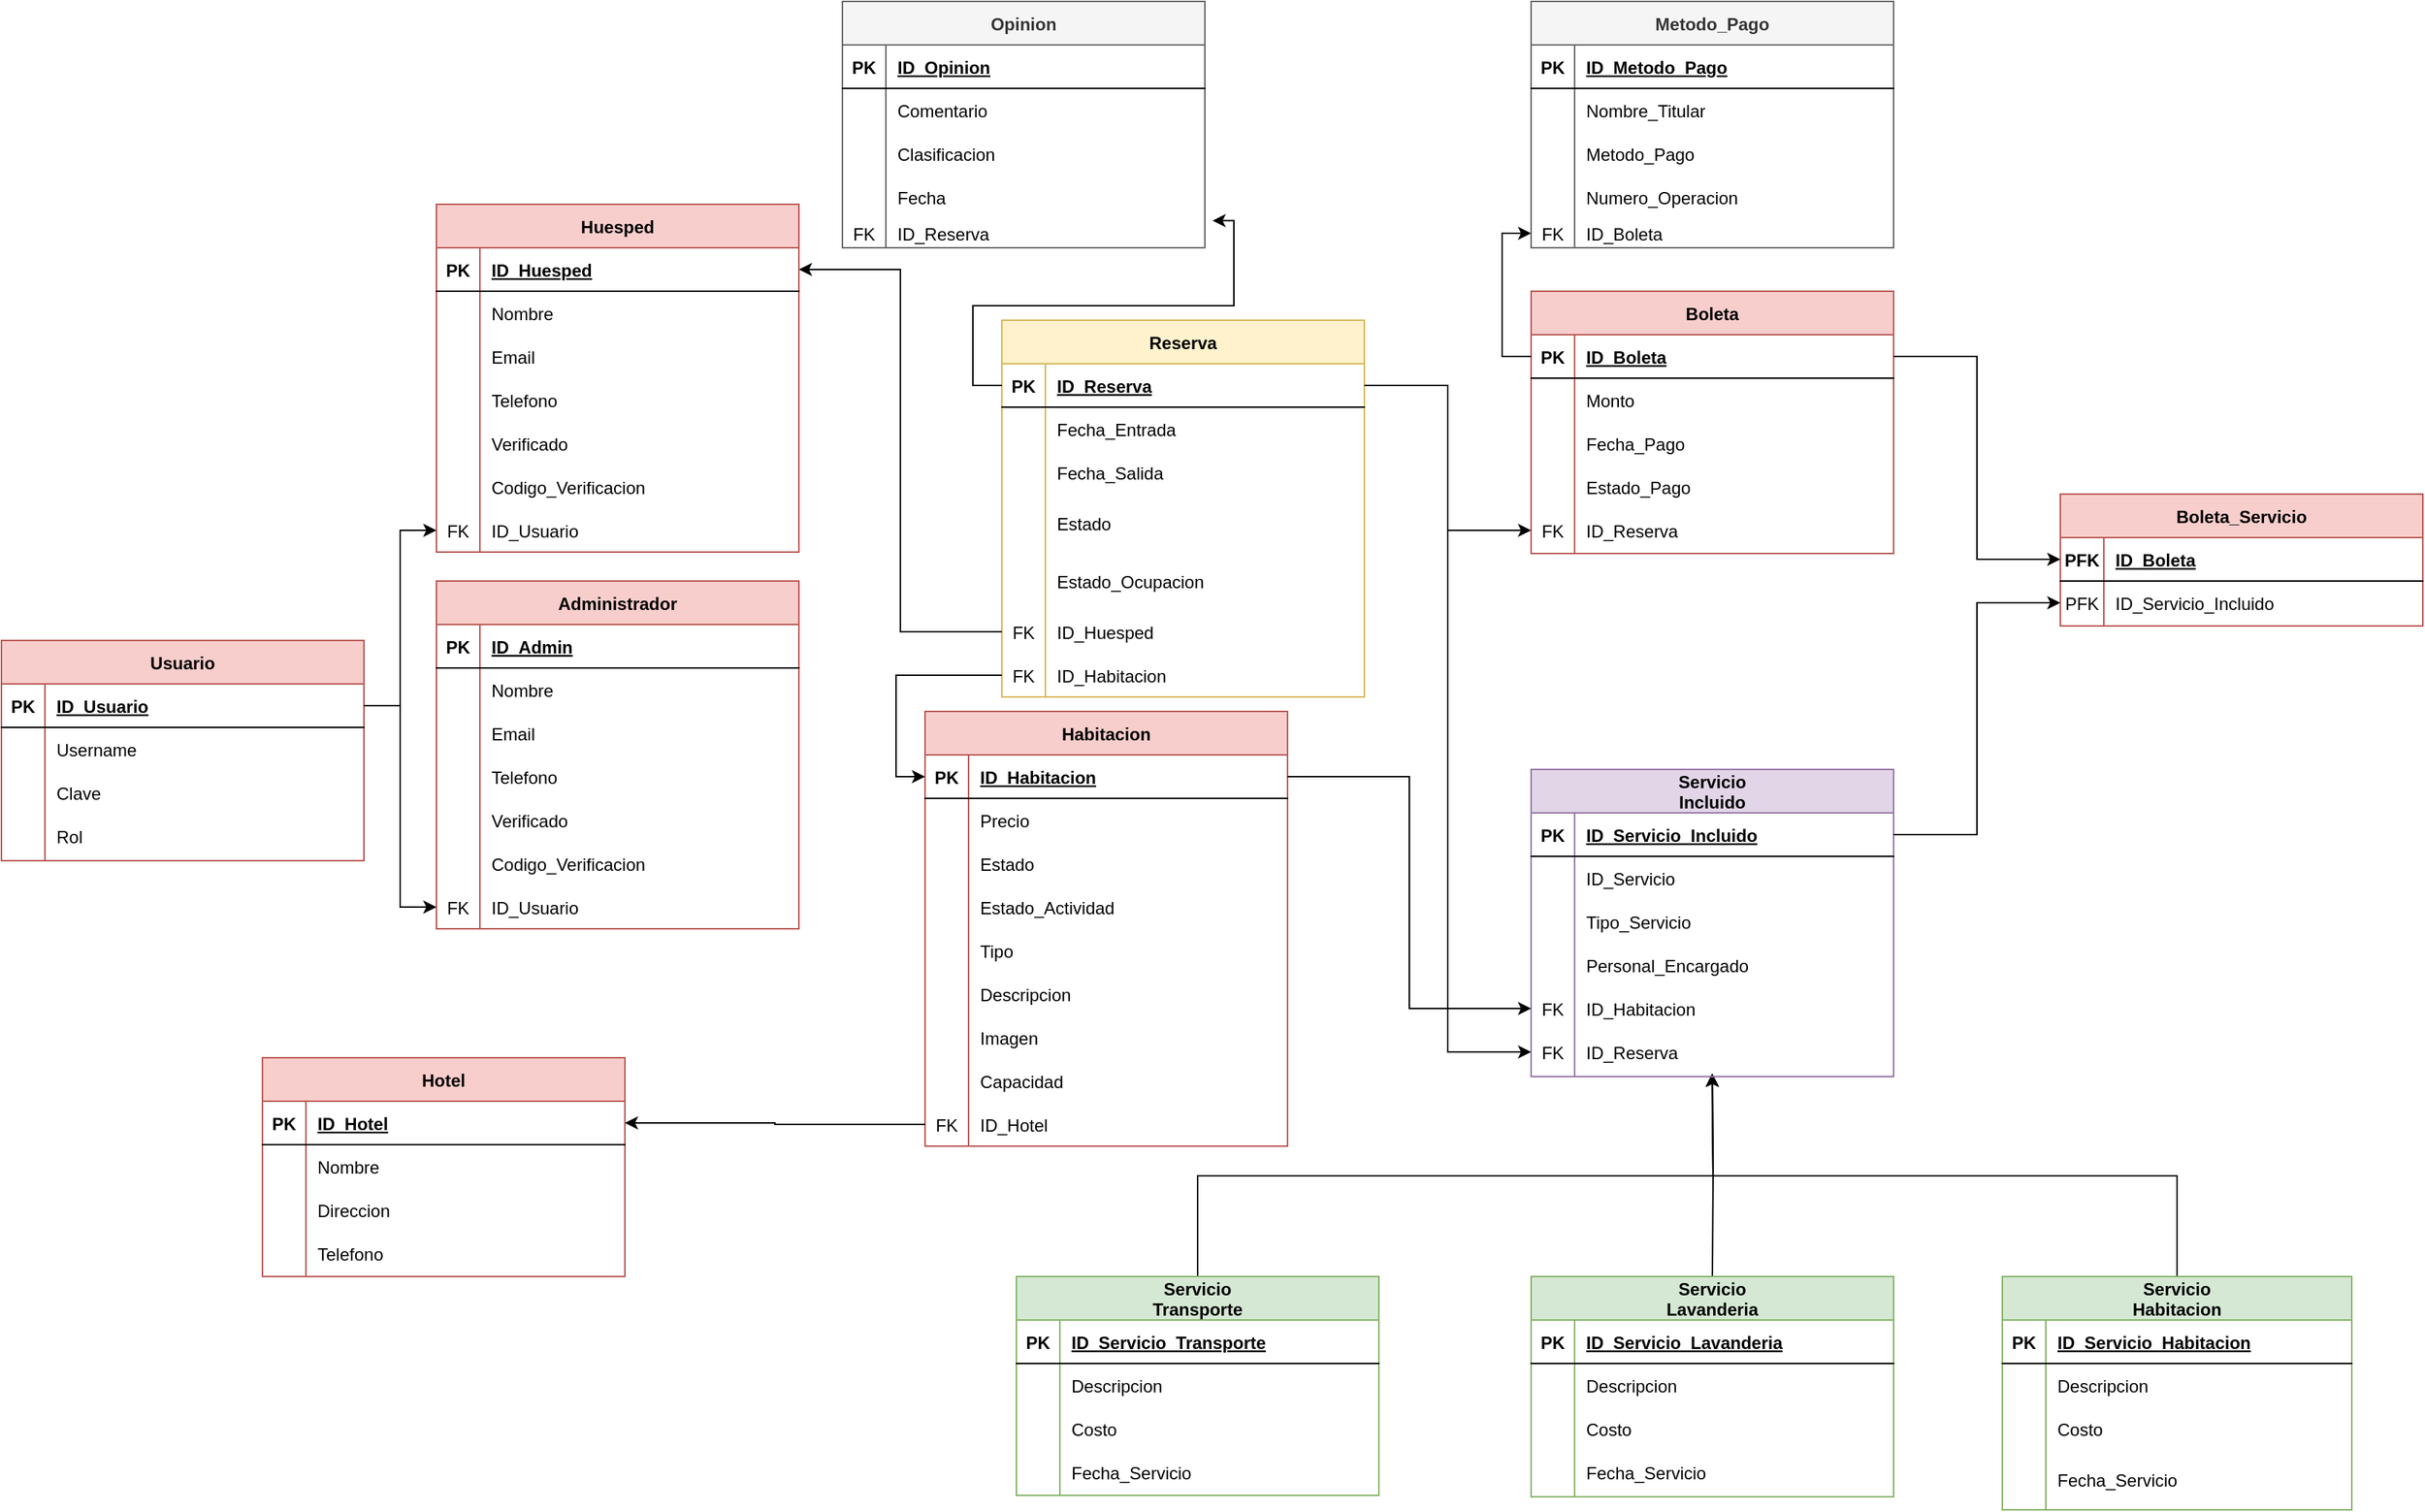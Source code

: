 <mxfile version="27.1.4">
  <diagram id="C5RBs43oDa-KdzZeNtuy" name="Page-1">
    <mxGraphModel dx="1992" dy="1648" grid="1" gridSize="10" guides="1" tooltips="1" connect="1" arrows="1" fold="1" page="1" pageScale="1" pageWidth="827" pageHeight="1169" math="0" shadow="0">
      <root>
        <mxCell id="WIyWlLk6GJQsqaUBKTNV-0" />
        <mxCell id="WIyWlLk6GJQsqaUBKTNV-1" parent="WIyWlLk6GJQsqaUBKTNV-0" />
        <mxCell id="nybNWpIKsQIpjslSISyz-211" value="Reserva" style="shape=table;startSize=30;container=1;collapsible=1;childLayout=tableLayout;fixedRows=1;rowLines=0;fontStyle=1;align=center;resizeLast=1;fillColor=#fff2cc;strokeColor=#d6b656;" parent="WIyWlLk6GJQsqaUBKTNV-1" vertex="1">
          <mxGeometry x="630" y="20" width="250" height="260" as="geometry" />
        </mxCell>
        <mxCell id="nybNWpIKsQIpjslSISyz-212" value="" style="shape=partialRectangle;collapsible=0;dropTarget=0;pointerEvents=0;fillColor=none;points=[[0,0.5],[1,0.5]];portConstraint=eastwest;top=0;left=0;right=0;bottom=1;" parent="nybNWpIKsQIpjslSISyz-211" vertex="1">
          <mxGeometry y="30" width="250" height="30" as="geometry" />
        </mxCell>
        <mxCell id="nybNWpIKsQIpjslSISyz-213" value="PK" style="shape=partialRectangle;overflow=hidden;connectable=0;fillColor=none;top=0;left=0;bottom=0;right=0;fontStyle=1;" parent="nybNWpIKsQIpjslSISyz-212" vertex="1">
          <mxGeometry width="30" height="30" as="geometry">
            <mxRectangle width="30" height="30" as="alternateBounds" />
          </mxGeometry>
        </mxCell>
        <mxCell id="nybNWpIKsQIpjslSISyz-214" value="ID_Reserva" style="shape=partialRectangle;overflow=hidden;connectable=0;fillColor=none;top=0;left=0;bottom=0;right=0;align=left;spacingLeft=6;fontStyle=5;" parent="nybNWpIKsQIpjslSISyz-212" vertex="1">
          <mxGeometry x="30" width="220" height="30" as="geometry">
            <mxRectangle width="220" height="30" as="alternateBounds" />
          </mxGeometry>
        </mxCell>
        <mxCell id="nybNWpIKsQIpjslSISyz-215" value="" style="shape=partialRectangle;collapsible=0;dropTarget=0;pointerEvents=0;fillColor=none;points=[[0,0.5],[1,0.5]];portConstraint=eastwest;top=0;left=0;right=0;bottom=0;" parent="nybNWpIKsQIpjslSISyz-211" vertex="1">
          <mxGeometry y="60" width="250" height="30" as="geometry" />
        </mxCell>
        <mxCell id="nybNWpIKsQIpjslSISyz-216" value="" style="shape=partialRectangle;overflow=hidden;connectable=0;fillColor=none;top=0;left=0;bottom=0;right=0;" parent="nybNWpIKsQIpjslSISyz-215" vertex="1">
          <mxGeometry width="30" height="30" as="geometry">
            <mxRectangle width="30" height="30" as="alternateBounds" />
          </mxGeometry>
        </mxCell>
        <mxCell id="nybNWpIKsQIpjslSISyz-217" value="Fecha_Entrada" style="shape=partialRectangle;overflow=hidden;connectable=0;fillColor=none;top=0;left=0;bottom=0;right=0;align=left;spacingLeft=6;" parent="nybNWpIKsQIpjslSISyz-215" vertex="1">
          <mxGeometry x="30" width="220" height="30" as="geometry">
            <mxRectangle width="220" height="30" as="alternateBounds" />
          </mxGeometry>
        </mxCell>
        <mxCell id="nybNWpIKsQIpjslSISyz-218" value="" style="shape=partialRectangle;collapsible=0;dropTarget=0;pointerEvents=0;fillColor=none;points=[[0,0.5],[1,0.5]];portConstraint=eastwest;top=0;left=0;right=0;bottom=0;" parent="nybNWpIKsQIpjslSISyz-211" vertex="1">
          <mxGeometry y="90" width="250" height="30" as="geometry" />
        </mxCell>
        <mxCell id="nybNWpIKsQIpjslSISyz-219" value="" style="shape=partialRectangle;overflow=hidden;connectable=0;fillColor=none;top=0;left=0;bottom=0;right=0;" parent="nybNWpIKsQIpjslSISyz-218" vertex="1">
          <mxGeometry width="30" height="30" as="geometry">
            <mxRectangle width="30" height="30" as="alternateBounds" />
          </mxGeometry>
        </mxCell>
        <mxCell id="nybNWpIKsQIpjslSISyz-220" value="Fecha_Salida" style="shape=partialRectangle;overflow=hidden;connectable=0;fillColor=none;top=0;left=0;bottom=0;right=0;align=left;spacingLeft=6;" parent="nybNWpIKsQIpjslSISyz-218" vertex="1">
          <mxGeometry x="30" width="220" height="30" as="geometry">
            <mxRectangle width="220" height="30" as="alternateBounds" />
          </mxGeometry>
        </mxCell>
        <mxCell id="nybNWpIKsQIpjslSISyz-221" value="" style="shape=partialRectangle;collapsible=0;dropTarget=0;pointerEvents=0;fillColor=none;points=[[0,0.5],[1,0.5]];portConstraint=eastwest;top=0;left=0;right=0;bottom=0;" parent="nybNWpIKsQIpjslSISyz-211" vertex="1">
          <mxGeometry y="120" width="250" height="40" as="geometry" />
        </mxCell>
        <mxCell id="nybNWpIKsQIpjslSISyz-222" value="" style="shape=partialRectangle;overflow=hidden;connectable=0;fillColor=none;top=0;left=0;bottom=0;right=0;" parent="nybNWpIKsQIpjslSISyz-221" vertex="1">
          <mxGeometry width="30" height="40" as="geometry">
            <mxRectangle width="30" height="40" as="alternateBounds" />
          </mxGeometry>
        </mxCell>
        <mxCell id="nybNWpIKsQIpjslSISyz-223" value="Estado" style="shape=partialRectangle;overflow=hidden;connectable=0;fillColor=none;top=0;left=0;bottom=0;right=0;align=left;spacingLeft=6;" parent="nybNWpIKsQIpjslSISyz-221" vertex="1">
          <mxGeometry x="30" width="220" height="40" as="geometry">
            <mxRectangle width="220" height="40" as="alternateBounds" />
          </mxGeometry>
        </mxCell>
        <mxCell id="XWhEZw9UPSfMwRpGYH8x-1" value="" style="shape=partialRectangle;collapsible=0;dropTarget=0;pointerEvents=0;fillColor=none;points=[[0,0.5],[1,0.5]];portConstraint=eastwest;top=0;left=0;right=0;bottom=0;" parent="nybNWpIKsQIpjslSISyz-211" vertex="1">
          <mxGeometry y="160" width="250" height="40" as="geometry" />
        </mxCell>
        <mxCell id="XWhEZw9UPSfMwRpGYH8x-2" value="" style="shape=partialRectangle;overflow=hidden;connectable=0;fillColor=none;top=0;left=0;bottom=0;right=0;" parent="XWhEZw9UPSfMwRpGYH8x-1" vertex="1">
          <mxGeometry width="30" height="40" as="geometry">
            <mxRectangle width="30" height="40" as="alternateBounds" />
          </mxGeometry>
        </mxCell>
        <mxCell id="XWhEZw9UPSfMwRpGYH8x-3" value="Estado_Ocupacion" style="shape=partialRectangle;overflow=hidden;connectable=0;fillColor=none;top=0;left=0;bottom=0;right=0;align=left;spacingLeft=6;" parent="XWhEZw9UPSfMwRpGYH8x-1" vertex="1">
          <mxGeometry x="30" width="220" height="40" as="geometry">
            <mxRectangle width="220" height="40" as="alternateBounds" />
          </mxGeometry>
        </mxCell>
        <mxCell id="nybNWpIKsQIpjslSISyz-224" value="" style="shape=partialRectangle;collapsible=0;dropTarget=0;pointerEvents=0;fillColor=none;points=[[0,0.5],[1,0.5]];portConstraint=eastwest;top=0;left=0;right=0;bottom=0;" parent="nybNWpIKsQIpjslSISyz-211" vertex="1">
          <mxGeometry y="200" width="250" height="30" as="geometry" />
        </mxCell>
        <mxCell id="nybNWpIKsQIpjslSISyz-225" value="FK" style="shape=partialRectangle;overflow=hidden;connectable=0;fillColor=none;top=0;left=0;bottom=0;right=0;" parent="nybNWpIKsQIpjslSISyz-224" vertex="1">
          <mxGeometry width="30" height="30" as="geometry">
            <mxRectangle width="30" height="30" as="alternateBounds" />
          </mxGeometry>
        </mxCell>
        <mxCell id="nybNWpIKsQIpjslSISyz-226" value="ID_Huesped" style="shape=partialRectangle;overflow=hidden;connectable=0;fillColor=none;top=0;left=0;bottom=0;right=0;align=left;spacingLeft=6;" parent="nybNWpIKsQIpjslSISyz-224" vertex="1">
          <mxGeometry x="30" width="220" height="30" as="geometry">
            <mxRectangle width="220" height="30" as="alternateBounds" />
          </mxGeometry>
        </mxCell>
        <mxCell id="nybNWpIKsQIpjslSISyz-227" value="" style="shape=partialRectangle;collapsible=0;dropTarget=0;pointerEvents=0;fillColor=none;points=[[0,0.5],[1,0.5]];portConstraint=eastwest;top=0;left=0;right=0;bottom=0;" parent="nybNWpIKsQIpjslSISyz-211" vertex="1">
          <mxGeometry y="230" width="250" height="30" as="geometry" />
        </mxCell>
        <mxCell id="nybNWpIKsQIpjslSISyz-228" value="FK" style="shape=partialRectangle;overflow=hidden;connectable=0;fillColor=none;top=0;left=0;bottom=0;right=0;" parent="nybNWpIKsQIpjslSISyz-227" vertex="1">
          <mxGeometry width="30" height="30" as="geometry">
            <mxRectangle width="30" height="30" as="alternateBounds" />
          </mxGeometry>
        </mxCell>
        <mxCell id="nybNWpIKsQIpjslSISyz-229" value="ID_Habitacion" style="shape=partialRectangle;overflow=hidden;connectable=0;fillColor=none;top=0;left=0;bottom=0;right=0;align=left;spacingLeft=6;" parent="nybNWpIKsQIpjslSISyz-227" vertex="1">
          <mxGeometry x="30" width="220" height="30" as="geometry">
            <mxRectangle width="220" height="30" as="alternateBounds" />
          </mxGeometry>
        </mxCell>
        <mxCell id="nybNWpIKsQIpjslSISyz-230" value="Boleta" style="shape=table;startSize=30;container=1;collapsible=1;childLayout=tableLayout;fixedRows=1;rowLines=0;fontStyle=1;align=center;resizeLast=1;fillColor=#f8cecc;strokeColor=#b85450;" parent="WIyWlLk6GJQsqaUBKTNV-1" vertex="1">
          <mxGeometry x="995" width="250" height="181" as="geometry" />
        </mxCell>
        <mxCell id="nybNWpIKsQIpjslSISyz-231" value="" style="shape=partialRectangle;collapsible=0;dropTarget=0;pointerEvents=0;fillColor=none;points=[[0,0.5],[1,0.5]];portConstraint=eastwest;top=0;left=0;right=0;bottom=1;" parent="nybNWpIKsQIpjslSISyz-230" vertex="1">
          <mxGeometry y="30" width="250" height="30" as="geometry" />
        </mxCell>
        <mxCell id="nybNWpIKsQIpjslSISyz-232" value="PK" style="shape=partialRectangle;overflow=hidden;connectable=0;fillColor=none;top=0;left=0;bottom=0;right=0;fontStyle=1;" parent="nybNWpIKsQIpjslSISyz-231" vertex="1">
          <mxGeometry width="30" height="30" as="geometry">
            <mxRectangle width="30" height="30" as="alternateBounds" />
          </mxGeometry>
        </mxCell>
        <mxCell id="nybNWpIKsQIpjslSISyz-233" value="ID_Boleta" style="shape=partialRectangle;overflow=hidden;connectable=0;fillColor=none;top=0;left=0;bottom=0;right=0;align=left;spacingLeft=6;fontStyle=5;" parent="nybNWpIKsQIpjslSISyz-231" vertex="1">
          <mxGeometry x="30" width="220" height="30" as="geometry">
            <mxRectangle width="220" height="30" as="alternateBounds" />
          </mxGeometry>
        </mxCell>
        <mxCell id="nybNWpIKsQIpjslSISyz-234" value="" style="shape=partialRectangle;collapsible=0;dropTarget=0;pointerEvents=0;fillColor=none;points=[[0,0.5],[1,0.5]];portConstraint=eastwest;top=0;left=0;right=0;bottom=0;" parent="nybNWpIKsQIpjslSISyz-230" vertex="1">
          <mxGeometry y="60" width="250" height="30" as="geometry" />
        </mxCell>
        <mxCell id="nybNWpIKsQIpjslSISyz-235" value="" style="shape=partialRectangle;overflow=hidden;connectable=0;fillColor=none;top=0;left=0;bottom=0;right=0;" parent="nybNWpIKsQIpjslSISyz-234" vertex="1">
          <mxGeometry width="30" height="30" as="geometry">
            <mxRectangle width="30" height="30" as="alternateBounds" />
          </mxGeometry>
        </mxCell>
        <mxCell id="nybNWpIKsQIpjslSISyz-236" value="Monto" style="shape=partialRectangle;overflow=hidden;connectable=0;fillColor=none;top=0;left=0;bottom=0;right=0;align=left;spacingLeft=6;" parent="nybNWpIKsQIpjslSISyz-234" vertex="1">
          <mxGeometry x="30" width="220" height="30" as="geometry">
            <mxRectangle width="220" height="30" as="alternateBounds" />
          </mxGeometry>
        </mxCell>
        <mxCell id="nybNWpIKsQIpjslSISyz-237" value="" style="shape=partialRectangle;collapsible=0;dropTarget=0;pointerEvents=0;fillColor=none;points=[[0,0.5],[1,0.5]];portConstraint=eastwest;top=0;left=0;right=0;bottom=0;" parent="nybNWpIKsQIpjslSISyz-230" vertex="1">
          <mxGeometry y="90" width="250" height="30" as="geometry" />
        </mxCell>
        <mxCell id="nybNWpIKsQIpjslSISyz-238" value="" style="shape=partialRectangle;overflow=hidden;connectable=0;fillColor=none;top=0;left=0;bottom=0;right=0;" parent="nybNWpIKsQIpjslSISyz-237" vertex="1">
          <mxGeometry width="30" height="30" as="geometry">
            <mxRectangle width="30" height="30" as="alternateBounds" />
          </mxGeometry>
        </mxCell>
        <mxCell id="nybNWpIKsQIpjslSISyz-239" value="Fecha_Pago" style="shape=partialRectangle;overflow=hidden;connectable=0;fillColor=none;top=0;left=0;bottom=0;right=0;align=left;spacingLeft=6;" parent="nybNWpIKsQIpjslSISyz-237" vertex="1">
          <mxGeometry x="30" width="220" height="30" as="geometry">
            <mxRectangle width="220" height="30" as="alternateBounds" />
          </mxGeometry>
        </mxCell>
        <mxCell id="VwewGoa82RrfYk3-Ucnn-97" value="" style="shape=partialRectangle;collapsible=0;dropTarget=0;pointerEvents=0;fillColor=none;points=[[0,0.5],[1,0.5]];portConstraint=eastwest;top=0;left=0;right=0;bottom=0;" parent="nybNWpIKsQIpjslSISyz-230" vertex="1">
          <mxGeometry y="120" width="250" height="30" as="geometry" />
        </mxCell>
        <mxCell id="VwewGoa82RrfYk3-Ucnn-98" value="" style="shape=partialRectangle;overflow=hidden;connectable=0;fillColor=none;top=0;left=0;bottom=0;right=0;" parent="VwewGoa82RrfYk3-Ucnn-97" vertex="1">
          <mxGeometry width="30" height="30" as="geometry">
            <mxRectangle width="30" height="30" as="alternateBounds" />
          </mxGeometry>
        </mxCell>
        <mxCell id="VwewGoa82RrfYk3-Ucnn-99" value="Estado_Pago" style="shape=partialRectangle;overflow=hidden;connectable=0;fillColor=none;top=0;left=0;bottom=0;right=0;align=left;spacingLeft=6;" parent="VwewGoa82RrfYk3-Ucnn-97" vertex="1">
          <mxGeometry x="30" width="220" height="30" as="geometry">
            <mxRectangle width="220" height="30" as="alternateBounds" />
          </mxGeometry>
        </mxCell>
        <mxCell id="VwewGoa82RrfYk3-Ucnn-100" value="" style="shape=partialRectangle;collapsible=0;dropTarget=0;pointerEvents=0;fillColor=none;points=[[0,0.5],[1,0.5]];portConstraint=eastwest;top=0;left=0;right=0;bottom=0;" parent="nybNWpIKsQIpjslSISyz-230" vertex="1">
          <mxGeometry y="150" width="250" height="30" as="geometry" />
        </mxCell>
        <mxCell id="VwewGoa82RrfYk3-Ucnn-101" value="FK" style="shape=partialRectangle;overflow=hidden;connectable=0;fillColor=none;top=0;left=0;bottom=0;right=0;" parent="VwewGoa82RrfYk3-Ucnn-100" vertex="1">
          <mxGeometry width="30" height="30" as="geometry">
            <mxRectangle width="30" height="30" as="alternateBounds" />
          </mxGeometry>
        </mxCell>
        <mxCell id="VwewGoa82RrfYk3-Ucnn-102" value="ID_Reserva" style="shape=partialRectangle;overflow=hidden;connectable=0;fillColor=none;top=0;left=0;bottom=0;right=0;align=left;spacingLeft=6;" parent="VwewGoa82RrfYk3-Ucnn-100" vertex="1">
          <mxGeometry x="30" width="220" height="30" as="geometry">
            <mxRectangle width="220" height="30" as="alternateBounds" />
          </mxGeometry>
        </mxCell>
        <mxCell id="nybNWpIKsQIpjslSISyz-240" value="" style="shape=partialRectangle;collapsible=0;dropTarget=0;pointerEvents=0;fillColor=none;points=[[0,0.5],[1,0.5]];portConstraint=eastwest;top=0;left=0;right=0;bottom=0;" parent="nybNWpIKsQIpjslSISyz-230" vertex="1">
          <mxGeometry y="180" width="250" height="1" as="geometry" />
        </mxCell>
        <mxCell id="nybNWpIKsQIpjslSISyz-241" value="" style="shape=partialRectangle;overflow=hidden;connectable=0;fillColor=none;top=0;left=0;bottom=0;right=0;" parent="nybNWpIKsQIpjslSISyz-240" vertex="1">
          <mxGeometry width="30" height="1" as="geometry">
            <mxRectangle width="30" height="1" as="alternateBounds" />
          </mxGeometry>
        </mxCell>
        <mxCell id="nybNWpIKsQIpjslSISyz-242" value="" style="shape=partialRectangle;overflow=hidden;connectable=0;fillColor=none;top=0;left=0;bottom=0;right=0;align=left;spacingLeft=6;" parent="nybNWpIKsQIpjslSISyz-240" vertex="1">
          <mxGeometry x="30" width="220" height="1" as="geometry">
            <mxRectangle width="220" height="1" as="alternateBounds" />
          </mxGeometry>
        </mxCell>
        <mxCell id="nybNWpIKsQIpjslSISyz-243" value="Habitacion" style="shape=table;startSize=30;container=1;collapsible=1;childLayout=tableLayout;fixedRows=1;rowLines=0;fontStyle=1;align=center;resizeLast=1;fillColor=#f8cecc;strokeColor=#b85450;" parent="WIyWlLk6GJQsqaUBKTNV-1" vertex="1">
          <mxGeometry x="577" y="290" width="250" height="300" as="geometry" />
        </mxCell>
        <mxCell id="nybNWpIKsQIpjslSISyz-244" value="" style="shape=partialRectangle;collapsible=0;dropTarget=0;pointerEvents=0;fillColor=none;points=[[0,0.5],[1,0.5]];portConstraint=eastwest;top=0;left=0;right=0;bottom=1;" parent="nybNWpIKsQIpjslSISyz-243" vertex="1">
          <mxGeometry y="30" width="250" height="30" as="geometry" />
        </mxCell>
        <mxCell id="nybNWpIKsQIpjslSISyz-245" value="PK" style="shape=partialRectangle;overflow=hidden;connectable=0;fillColor=none;top=0;left=0;bottom=0;right=0;fontStyle=1;" parent="nybNWpIKsQIpjslSISyz-244" vertex="1">
          <mxGeometry width="30" height="30" as="geometry">
            <mxRectangle width="30" height="30" as="alternateBounds" />
          </mxGeometry>
        </mxCell>
        <mxCell id="nybNWpIKsQIpjslSISyz-246" value="ID_Habitacion" style="shape=partialRectangle;overflow=hidden;connectable=0;fillColor=none;top=0;left=0;bottom=0;right=0;align=left;spacingLeft=6;fontStyle=5;" parent="nybNWpIKsQIpjslSISyz-244" vertex="1">
          <mxGeometry x="30" width="220" height="30" as="geometry">
            <mxRectangle width="220" height="30" as="alternateBounds" />
          </mxGeometry>
        </mxCell>
        <mxCell id="nybNWpIKsQIpjslSISyz-247" value="" style="shape=partialRectangle;collapsible=0;dropTarget=0;pointerEvents=0;fillColor=none;points=[[0,0.5],[1,0.5]];portConstraint=eastwest;top=0;left=0;right=0;bottom=0;" parent="nybNWpIKsQIpjslSISyz-243" vertex="1">
          <mxGeometry y="60" width="250" height="30" as="geometry" />
        </mxCell>
        <mxCell id="nybNWpIKsQIpjslSISyz-248" value="" style="shape=partialRectangle;overflow=hidden;connectable=0;fillColor=none;top=0;left=0;bottom=0;right=0;" parent="nybNWpIKsQIpjslSISyz-247" vertex="1">
          <mxGeometry width="30" height="30" as="geometry">
            <mxRectangle width="30" height="30" as="alternateBounds" />
          </mxGeometry>
        </mxCell>
        <mxCell id="nybNWpIKsQIpjslSISyz-249" value="Precio" style="shape=partialRectangle;overflow=hidden;connectable=0;fillColor=none;top=0;left=0;bottom=0;right=0;align=left;spacingLeft=6;" parent="nybNWpIKsQIpjslSISyz-247" vertex="1">
          <mxGeometry x="30" width="220" height="30" as="geometry">
            <mxRectangle width="220" height="30" as="alternateBounds" />
          </mxGeometry>
        </mxCell>
        <mxCell id="nybNWpIKsQIpjslSISyz-250" value="" style="shape=partialRectangle;collapsible=0;dropTarget=0;pointerEvents=0;fillColor=none;points=[[0,0.5],[1,0.5]];portConstraint=eastwest;top=0;left=0;right=0;bottom=0;" parent="nybNWpIKsQIpjslSISyz-243" vertex="1">
          <mxGeometry y="90" width="250" height="30" as="geometry" />
        </mxCell>
        <mxCell id="nybNWpIKsQIpjslSISyz-251" value="" style="shape=partialRectangle;overflow=hidden;connectable=0;fillColor=none;top=0;left=0;bottom=0;right=0;" parent="nybNWpIKsQIpjslSISyz-250" vertex="1">
          <mxGeometry width="30" height="30" as="geometry">
            <mxRectangle width="30" height="30" as="alternateBounds" />
          </mxGeometry>
        </mxCell>
        <mxCell id="nybNWpIKsQIpjslSISyz-252" value="Estado" style="shape=partialRectangle;overflow=hidden;connectable=0;fillColor=none;top=0;left=0;bottom=0;right=0;align=left;spacingLeft=6;" parent="nybNWpIKsQIpjslSISyz-250" vertex="1">
          <mxGeometry x="30" width="220" height="30" as="geometry">
            <mxRectangle width="220" height="30" as="alternateBounds" />
          </mxGeometry>
        </mxCell>
        <mxCell id="ZvN_vzwNxuTCh9Fpj8oo-0" value="" style="shape=partialRectangle;collapsible=0;dropTarget=0;pointerEvents=0;fillColor=none;points=[[0,0.5],[1,0.5]];portConstraint=eastwest;top=0;left=0;right=0;bottom=0;" vertex="1" parent="nybNWpIKsQIpjslSISyz-243">
          <mxGeometry y="120" width="250" height="30" as="geometry" />
        </mxCell>
        <mxCell id="ZvN_vzwNxuTCh9Fpj8oo-1" value="" style="shape=partialRectangle;overflow=hidden;connectable=0;fillColor=none;top=0;left=0;bottom=0;right=0;" vertex="1" parent="ZvN_vzwNxuTCh9Fpj8oo-0">
          <mxGeometry width="30" height="30" as="geometry">
            <mxRectangle width="30" height="30" as="alternateBounds" />
          </mxGeometry>
        </mxCell>
        <mxCell id="ZvN_vzwNxuTCh9Fpj8oo-2" value="Estado_Actividad" style="shape=partialRectangle;overflow=hidden;connectable=0;fillColor=none;top=0;left=0;bottom=0;right=0;align=left;spacingLeft=6;" vertex="1" parent="ZvN_vzwNxuTCh9Fpj8oo-0">
          <mxGeometry x="30" width="220" height="30" as="geometry">
            <mxRectangle width="220" height="30" as="alternateBounds" />
          </mxGeometry>
        </mxCell>
        <mxCell id="nybNWpIKsQIpjslSISyz-253" value="" style="shape=partialRectangle;collapsible=0;dropTarget=0;pointerEvents=0;fillColor=none;points=[[0,0.5],[1,0.5]];portConstraint=eastwest;top=0;left=0;right=0;bottom=0;" parent="nybNWpIKsQIpjslSISyz-243" vertex="1">
          <mxGeometry y="150" width="250" height="30" as="geometry" />
        </mxCell>
        <mxCell id="nybNWpIKsQIpjslSISyz-254" value="" style="shape=partialRectangle;overflow=hidden;connectable=0;fillColor=none;top=0;left=0;bottom=0;right=0;" parent="nybNWpIKsQIpjslSISyz-253" vertex="1">
          <mxGeometry width="30" height="30" as="geometry">
            <mxRectangle width="30" height="30" as="alternateBounds" />
          </mxGeometry>
        </mxCell>
        <mxCell id="nybNWpIKsQIpjslSISyz-255" value="Tipo" style="shape=partialRectangle;overflow=hidden;connectable=0;fillColor=none;top=0;left=0;bottom=0;right=0;align=left;spacingLeft=6;" parent="nybNWpIKsQIpjslSISyz-253" vertex="1">
          <mxGeometry x="30" width="220" height="30" as="geometry">
            <mxRectangle width="220" height="30" as="alternateBounds" />
          </mxGeometry>
        </mxCell>
        <mxCell id="nybNWpIKsQIpjslSISyz-256" value="" style="shape=partialRectangle;collapsible=0;dropTarget=0;pointerEvents=0;fillColor=none;points=[[0,0.5],[1,0.5]];portConstraint=eastwest;top=0;left=0;right=0;bottom=0;" parent="nybNWpIKsQIpjslSISyz-243" vertex="1">
          <mxGeometry y="180" width="250" height="30" as="geometry" />
        </mxCell>
        <mxCell id="nybNWpIKsQIpjslSISyz-257" value="" style="shape=partialRectangle;overflow=hidden;connectable=0;fillColor=none;top=0;left=0;bottom=0;right=0;" parent="nybNWpIKsQIpjslSISyz-256" vertex="1">
          <mxGeometry width="30" height="30" as="geometry">
            <mxRectangle width="30" height="30" as="alternateBounds" />
          </mxGeometry>
        </mxCell>
        <mxCell id="nybNWpIKsQIpjslSISyz-258" value="Descripcion" style="shape=partialRectangle;overflow=hidden;connectable=0;fillColor=none;top=0;left=0;bottom=0;right=0;align=left;spacingLeft=6;" parent="nybNWpIKsQIpjslSISyz-256" vertex="1">
          <mxGeometry x="30" width="220" height="30" as="geometry">
            <mxRectangle width="220" height="30" as="alternateBounds" />
          </mxGeometry>
        </mxCell>
        <mxCell id="VwewGoa82RrfYk3-Ucnn-90" value="" style="shape=partialRectangle;collapsible=0;dropTarget=0;pointerEvents=0;fillColor=none;points=[[0,0.5],[1,0.5]];portConstraint=eastwest;top=0;left=0;right=0;bottom=0;" parent="nybNWpIKsQIpjslSISyz-243" vertex="1">
          <mxGeometry y="210" width="250" height="30" as="geometry" />
        </mxCell>
        <mxCell id="VwewGoa82RrfYk3-Ucnn-91" value="" style="shape=partialRectangle;overflow=hidden;connectable=0;fillColor=none;top=0;left=0;bottom=0;right=0;" parent="VwewGoa82RrfYk3-Ucnn-90" vertex="1">
          <mxGeometry width="30" height="30" as="geometry">
            <mxRectangle width="30" height="30" as="alternateBounds" />
          </mxGeometry>
        </mxCell>
        <mxCell id="VwewGoa82RrfYk3-Ucnn-92" value="Imagen" style="shape=partialRectangle;overflow=hidden;connectable=0;fillColor=none;top=0;left=0;bottom=0;right=0;align=left;spacingLeft=6;" parent="VwewGoa82RrfYk3-Ucnn-90" vertex="1">
          <mxGeometry x="30" width="220" height="30" as="geometry">
            <mxRectangle width="220" height="30" as="alternateBounds" />
          </mxGeometry>
        </mxCell>
        <mxCell id="IossSL6FZ5OF12CEQSMH-55" value="" style="shape=partialRectangle;collapsible=0;dropTarget=0;pointerEvents=0;fillColor=none;points=[[0,0.5],[1,0.5]];portConstraint=eastwest;top=0;left=0;right=0;bottom=0;" parent="nybNWpIKsQIpjslSISyz-243" vertex="1">
          <mxGeometry y="240" width="250" height="30" as="geometry" />
        </mxCell>
        <mxCell id="IossSL6FZ5OF12CEQSMH-56" value="" style="shape=partialRectangle;overflow=hidden;connectable=0;fillColor=none;top=0;left=0;bottom=0;right=0;" parent="IossSL6FZ5OF12CEQSMH-55" vertex="1">
          <mxGeometry width="30" height="30" as="geometry">
            <mxRectangle width="30" height="30" as="alternateBounds" />
          </mxGeometry>
        </mxCell>
        <mxCell id="IossSL6FZ5OF12CEQSMH-57" value="Capacidad" style="shape=partialRectangle;overflow=hidden;connectable=0;fillColor=none;top=0;left=0;bottom=0;right=0;align=left;spacingLeft=6;" parent="IossSL6FZ5OF12CEQSMH-55" vertex="1">
          <mxGeometry x="30" width="220" height="30" as="geometry">
            <mxRectangle width="220" height="30" as="alternateBounds" />
          </mxGeometry>
        </mxCell>
        <mxCell id="VwewGoa82RrfYk3-Ucnn-93" value="" style="shape=partialRectangle;collapsible=0;dropTarget=0;pointerEvents=0;fillColor=none;points=[[0,0.5],[1,0.5]];portConstraint=eastwest;top=0;left=0;right=0;bottom=0;" parent="nybNWpIKsQIpjslSISyz-243" vertex="1">
          <mxGeometry y="270" width="250" height="30" as="geometry" />
        </mxCell>
        <mxCell id="VwewGoa82RrfYk3-Ucnn-94" value="FK" style="shape=partialRectangle;overflow=hidden;connectable=0;fillColor=none;top=0;left=0;bottom=0;right=0;" parent="VwewGoa82RrfYk3-Ucnn-93" vertex="1">
          <mxGeometry width="30" height="30" as="geometry">
            <mxRectangle width="30" height="30" as="alternateBounds" />
          </mxGeometry>
        </mxCell>
        <mxCell id="VwewGoa82RrfYk3-Ucnn-95" value="ID_Hotel" style="shape=partialRectangle;overflow=hidden;connectable=0;fillColor=none;top=0;left=0;bottom=0;right=0;align=left;spacingLeft=6;" parent="VwewGoa82RrfYk3-Ucnn-93" vertex="1">
          <mxGeometry x="30" width="220" height="30" as="geometry">
            <mxRectangle width="220" height="30" as="alternateBounds" />
          </mxGeometry>
        </mxCell>
        <mxCell id="nybNWpIKsQIpjslSISyz-259" value="Hotel" style="shape=table;startSize=30;container=1;collapsible=1;childLayout=tableLayout;fixedRows=1;rowLines=0;fontStyle=1;align=center;resizeLast=1;fillColor=#f8cecc;strokeColor=#b85450;" parent="WIyWlLk6GJQsqaUBKTNV-1" vertex="1">
          <mxGeometry x="120" y="529" width="250" height="151" as="geometry" />
        </mxCell>
        <mxCell id="nybNWpIKsQIpjslSISyz-260" value="" style="shape=partialRectangle;collapsible=0;dropTarget=0;pointerEvents=0;fillColor=none;points=[[0,0.5],[1,0.5]];portConstraint=eastwest;top=0;left=0;right=0;bottom=1;" parent="nybNWpIKsQIpjslSISyz-259" vertex="1">
          <mxGeometry y="30" width="250" height="30" as="geometry" />
        </mxCell>
        <mxCell id="nybNWpIKsQIpjslSISyz-261" value="PK" style="shape=partialRectangle;overflow=hidden;connectable=0;fillColor=none;top=0;left=0;bottom=0;right=0;fontStyle=1;" parent="nybNWpIKsQIpjslSISyz-260" vertex="1">
          <mxGeometry width="30" height="30" as="geometry">
            <mxRectangle width="30" height="30" as="alternateBounds" />
          </mxGeometry>
        </mxCell>
        <mxCell id="nybNWpIKsQIpjslSISyz-262" value="ID_Hotel" style="shape=partialRectangle;overflow=hidden;connectable=0;fillColor=none;top=0;left=0;bottom=0;right=0;align=left;spacingLeft=6;fontStyle=5;" parent="nybNWpIKsQIpjslSISyz-260" vertex="1">
          <mxGeometry x="30" width="220" height="30" as="geometry">
            <mxRectangle width="220" height="30" as="alternateBounds" />
          </mxGeometry>
        </mxCell>
        <mxCell id="nybNWpIKsQIpjslSISyz-263" value="" style="shape=partialRectangle;collapsible=0;dropTarget=0;pointerEvents=0;fillColor=none;points=[[0,0.5],[1,0.5]];portConstraint=eastwest;top=0;left=0;right=0;bottom=0;" parent="nybNWpIKsQIpjslSISyz-259" vertex="1">
          <mxGeometry y="60" width="250" height="30" as="geometry" />
        </mxCell>
        <mxCell id="nybNWpIKsQIpjslSISyz-264" value="" style="shape=partialRectangle;overflow=hidden;connectable=0;fillColor=none;top=0;left=0;bottom=0;right=0;" parent="nybNWpIKsQIpjslSISyz-263" vertex="1">
          <mxGeometry width="30" height="30" as="geometry">
            <mxRectangle width="30" height="30" as="alternateBounds" />
          </mxGeometry>
        </mxCell>
        <mxCell id="nybNWpIKsQIpjslSISyz-265" value="Nombre" style="shape=partialRectangle;overflow=hidden;connectable=0;fillColor=none;top=0;left=0;bottom=0;right=0;align=left;spacingLeft=6;" parent="nybNWpIKsQIpjslSISyz-263" vertex="1">
          <mxGeometry x="30" width="220" height="30" as="geometry">
            <mxRectangle width="220" height="30" as="alternateBounds" />
          </mxGeometry>
        </mxCell>
        <mxCell id="nybNWpIKsQIpjslSISyz-266" value="" style="shape=partialRectangle;collapsible=0;dropTarget=0;pointerEvents=0;fillColor=none;points=[[0,0.5],[1,0.5]];portConstraint=eastwest;top=0;left=0;right=0;bottom=0;" parent="nybNWpIKsQIpjslSISyz-259" vertex="1">
          <mxGeometry y="90" width="250" height="30" as="geometry" />
        </mxCell>
        <mxCell id="nybNWpIKsQIpjslSISyz-267" value="" style="shape=partialRectangle;overflow=hidden;connectable=0;fillColor=none;top=0;left=0;bottom=0;right=0;" parent="nybNWpIKsQIpjslSISyz-266" vertex="1">
          <mxGeometry width="30" height="30" as="geometry">
            <mxRectangle width="30" height="30" as="alternateBounds" />
          </mxGeometry>
        </mxCell>
        <mxCell id="nybNWpIKsQIpjslSISyz-268" value="Direccion" style="shape=partialRectangle;overflow=hidden;connectable=0;fillColor=none;top=0;left=0;bottom=0;right=0;align=left;spacingLeft=6;" parent="nybNWpIKsQIpjslSISyz-266" vertex="1">
          <mxGeometry x="30" width="220" height="30" as="geometry">
            <mxRectangle width="220" height="30" as="alternateBounds" />
          </mxGeometry>
        </mxCell>
        <mxCell id="nybNWpIKsQIpjslSISyz-269" value="" style="shape=partialRectangle;collapsible=0;dropTarget=0;pointerEvents=0;fillColor=none;points=[[0,0.5],[1,0.5]];portConstraint=eastwest;top=0;left=0;right=0;bottom=0;" parent="nybNWpIKsQIpjslSISyz-259" vertex="1">
          <mxGeometry y="120" width="250" height="30" as="geometry" />
        </mxCell>
        <mxCell id="nybNWpIKsQIpjslSISyz-270" value="" style="shape=partialRectangle;overflow=hidden;connectable=0;fillColor=none;top=0;left=0;bottom=0;right=0;" parent="nybNWpIKsQIpjslSISyz-269" vertex="1">
          <mxGeometry width="30" height="30" as="geometry">
            <mxRectangle width="30" height="30" as="alternateBounds" />
          </mxGeometry>
        </mxCell>
        <mxCell id="nybNWpIKsQIpjslSISyz-271" value="Telefono" style="shape=partialRectangle;overflow=hidden;connectable=0;fillColor=none;top=0;left=0;bottom=0;right=0;align=left;spacingLeft=6;" parent="nybNWpIKsQIpjslSISyz-269" vertex="1">
          <mxGeometry x="30" width="220" height="30" as="geometry">
            <mxRectangle width="220" height="30" as="alternateBounds" />
          </mxGeometry>
        </mxCell>
        <mxCell id="nybNWpIKsQIpjslSISyz-272" value="" style="shape=partialRectangle;collapsible=0;dropTarget=0;pointerEvents=0;fillColor=none;points=[[0,0.5],[1,0.5]];portConstraint=eastwest;top=0;left=0;right=0;bottom=0;" parent="nybNWpIKsQIpjslSISyz-259" vertex="1">
          <mxGeometry y="150" width="250" height="1" as="geometry" />
        </mxCell>
        <mxCell id="nybNWpIKsQIpjslSISyz-273" value="" style="shape=partialRectangle;overflow=hidden;connectable=0;fillColor=none;top=0;left=0;bottom=0;right=0;" parent="nybNWpIKsQIpjslSISyz-272" vertex="1">
          <mxGeometry width="30" height="1" as="geometry">
            <mxRectangle width="30" height="1" as="alternateBounds" />
          </mxGeometry>
        </mxCell>
        <mxCell id="nybNWpIKsQIpjslSISyz-274" value="" style="shape=partialRectangle;overflow=hidden;connectable=0;fillColor=none;top=0;left=0;bottom=0;right=0;align=left;spacingLeft=6;" parent="nybNWpIKsQIpjslSISyz-272" vertex="1">
          <mxGeometry x="30" width="220" height="1" as="geometry">
            <mxRectangle width="220" height="1" as="alternateBounds" />
          </mxGeometry>
        </mxCell>
        <mxCell id="VwewGoa82RrfYk3-Ucnn-209" style="edgeStyle=orthogonalEdgeStyle;rounded=0;orthogonalLoop=1;jettySize=auto;html=1;exitX=0.5;exitY=0;exitDx=0;exitDy=0;" parent="WIyWlLk6GJQsqaUBKTNV-1" source="nybNWpIKsQIpjslSISyz-297" edge="1">
          <mxGeometry relative="1" as="geometry">
            <mxPoint x="1120" y="540" as="targetPoint" />
          </mxGeometry>
        </mxCell>
        <mxCell id="nybNWpIKsQIpjslSISyz-297" value="Servicio&#xa;Habitacion" style="shape=table;startSize=30;container=1;collapsible=1;childLayout=tableLayout;fixedRows=1;rowLines=0;fontStyle=1;align=center;resizeLast=1;fillColor=#d5e8d4;strokeColor=#82b366;" parent="WIyWlLk6GJQsqaUBKTNV-1" vertex="1">
          <mxGeometry x="1320" y="680" width="241" height="161" as="geometry" />
        </mxCell>
        <mxCell id="nybNWpIKsQIpjslSISyz-298" value="" style="shape=partialRectangle;collapsible=0;dropTarget=0;pointerEvents=0;fillColor=none;points=[[0,0.5],[1,0.5]];portConstraint=eastwest;top=0;left=0;right=0;bottom=1;" parent="nybNWpIKsQIpjslSISyz-297" vertex="1">
          <mxGeometry y="30" width="241" height="30" as="geometry" />
        </mxCell>
        <mxCell id="nybNWpIKsQIpjslSISyz-299" value="PK" style="shape=partialRectangle;overflow=hidden;connectable=0;fillColor=none;top=0;left=0;bottom=0;right=0;fontStyle=1;" parent="nybNWpIKsQIpjslSISyz-298" vertex="1">
          <mxGeometry width="30" height="30" as="geometry">
            <mxRectangle width="30" height="30" as="alternateBounds" />
          </mxGeometry>
        </mxCell>
        <mxCell id="nybNWpIKsQIpjslSISyz-300" value="ID_Servicio_Habitacion" style="shape=partialRectangle;overflow=hidden;connectable=0;fillColor=none;top=0;left=0;bottom=0;right=0;align=left;spacingLeft=6;fontStyle=5;" parent="nybNWpIKsQIpjslSISyz-298" vertex="1">
          <mxGeometry x="30" width="211" height="30" as="geometry">
            <mxRectangle width="211" height="30" as="alternateBounds" />
          </mxGeometry>
        </mxCell>
        <mxCell id="nybNWpIKsQIpjslSISyz-301" value="" style="shape=partialRectangle;collapsible=0;dropTarget=0;pointerEvents=0;fillColor=none;points=[[0,0.5],[1,0.5]];portConstraint=eastwest;top=0;left=0;right=0;bottom=0;" parent="nybNWpIKsQIpjslSISyz-297" vertex="1">
          <mxGeometry y="60" width="241" height="30" as="geometry" />
        </mxCell>
        <mxCell id="nybNWpIKsQIpjslSISyz-302" value="" style="shape=partialRectangle;overflow=hidden;connectable=0;fillColor=none;top=0;left=0;bottom=0;right=0;" parent="nybNWpIKsQIpjslSISyz-301" vertex="1">
          <mxGeometry width="30" height="30" as="geometry">
            <mxRectangle width="30" height="30" as="alternateBounds" />
          </mxGeometry>
        </mxCell>
        <mxCell id="nybNWpIKsQIpjslSISyz-303" value="Descripcion" style="shape=partialRectangle;overflow=hidden;connectable=0;fillColor=none;top=0;left=0;bottom=0;right=0;align=left;spacingLeft=6;" parent="nybNWpIKsQIpjslSISyz-301" vertex="1">
          <mxGeometry x="30" width="211" height="30" as="geometry">
            <mxRectangle width="211" height="30" as="alternateBounds" />
          </mxGeometry>
        </mxCell>
        <mxCell id="nybNWpIKsQIpjslSISyz-304" value="" style="shape=partialRectangle;collapsible=0;dropTarget=0;pointerEvents=0;fillColor=none;points=[[0,0.5],[1,0.5]];portConstraint=eastwest;top=0;left=0;right=0;bottom=0;" parent="nybNWpIKsQIpjslSISyz-297" vertex="1">
          <mxGeometry y="90" width="241" height="30" as="geometry" />
        </mxCell>
        <mxCell id="nybNWpIKsQIpjslSISyz-305" value="" style="shape=partialRectangle;overflow=hidden;connectable=0;fillColor=none;top=0;left=0;bottom=0;right=0;" parent="nybNWpIKsQIpjslSISyz-304" vertex="1">
          <mxGeometry width="30" height="30" as="geometry">
            <mxRectangle width="30" height="30" as="alternateBounds" />
          </mxGeometry>
        </mxCell>
        <mxCell id="nybNWpIKsQIpjslSISyz-306" value="Costo" style="shape=partialRectangle;overflow=hidden;connectable=0;fillColor=none;top=0;left=0;bottom=0;right=0;align=left;spacingLeft=6;" parent="nybNWpIKsQIpjslSISyz-304" vertex="1">
          <mxGeometry x="30" width="211" height="30" as="geometry">
            <mxRectangle width="211" height="30" as="alternateBounds" />
          </mxGeometry>
        </mxCell>
        <mxCell id="nybNWpIKsQIpjslSISyz-307" value="" style="shape=partialRectangle;collapsible=0;dropTarget=0;pointerEvents=0;fillColor=none;points=[[0,0.5],[1,0.5]];portConstraint=eastwest;top=0;left=0;right=0;bottom=0;" parent="nybNWpIKsQIpjslSISyz-297" vertex="1">
          <mxGeometry y="120" width="241" height="40" as="geometry" />
        </mxCell>
        <mxCell id="nybNWpIKsQIpjslSISyz-308" value="" style="shape=partialRectangle;overflow=hidden;connectable=0;fillColor=none;top=0;left=0;bottom=0;right=0;" parent="nybNWpIKsQIpjslSISyz-307" vertex="1">
          <mxGeometry width="30" height="40" as="geometry">
            <mxRectangle width="30" height="40" as="alternateBounds" />
          </mxGeometry>
        </mxCell>
        <mxCell id="nybNWpIKsQIpjslSISyz-309" value="Fecha_Servicio" style="shape=partialRectangle;overflow=hidden;connectable=0;fillColor=none;top=0;left=0;bottom=0;right=0;align=left;spacingLeft=6;" parent="nybNWpIKsQIpjslSISyz-307" vertex="1">
          <mxGeometry x="30" width="211" height="40" as="geometry">
            <mxRectangle width="211" height="40" as="alternateBounds" />
          </mxGeometry>
        </mxCell>
        <mxCell id="nybNWpIKsQIpjslSISyz-316" value="" style="shape=partialRectangle;collapsible=0;dropTarget=0;pointerEvents=0;fillColor=none;points=[[0,0.5],[1,0.5]];portConstraint=eastwest;top=0;left=0;right=0;bottom=0;" parent="nybNWpIKsQIpjslSISyz-297" vertex="1">
          <mxGeometry y="160" width="241" height="1" as="geometry" />
        </mxCell>
        <mxCell id="nybNWpIKsQIpjslSISyz-317" value="" style="shape=partialRectangle;overflow=hidden;connectable=0;fillColor=none;top=0;left=0;bottom=0;right=0;" parent="nybNWpIKsQIpjslSISyz-316" vertex="1">
          <mxGeometry width="30" height="1" as="geometry">
            <mxRectangle width="30" height="1" as="alternateBounds" />
          </mxGeometry>
        </mxCell>
        <mxCell id="nybNWpIKsQIpjslSISyz-318" value="" style="shape=partialRectangle;overflow=hidden;connectable=0;fillColor=none;top=0;left=0;bottom=0;right=0;align=left;spacingLeft=6;" parent="nybNWpIKsQIpjslSISyz-316" vertex="1">
          <mxGeometry x="30" width="211" height="1" as="geometry">
            <mxRectangle width="211" height="1" as="alternateBounds" />
          </mxGeometry>
        </mxCell>
        <mxCell id="VwewGoa82RrfYk3-Ucnn-207" style="edgeStyle=orthogonalEdgeStyle;rounded=0;orthogonalLoop=1;jettySize=auto;html=1;exitX=0.5;exitY=0;exitDx=0;exitDy=0;" parent="WIyWlLk6GJQsqaUBKTNV-1" edge="1">
          <mxGeometry relative="1" as="geometry">
            <mxPoint x="1119.714" y="540" as="targetPoint" />
            <mxPoint x="1120" y="680" as="sourcePoint" />
          </mxGeometry>
        </mxCell>
        <mxCell id="nybNWpIKsQIpjslSISyz-319" value="Servicio&#xa;Lavanderia" style="shape=table;startSize=30;container=1;collapsible=1;childLayout=tableLayout;fixedRows=1;rowLines=0;fontStyle=1;align=center;resizeLast=1;fillColor=#d5e8d4;strokeColor=#82b366;" parent="WIyWlLk6GJQsqaUBKTNV-1" vertex="1">
          <mxGeometry x="995" y="680" width="250" height="152.0" as="geometry" />
        </mxCell>
        <mxCell id="nybNWpIKsQIpjslSISyz-320" value="" style="shape=partialRectangle;collapsible=0;dropTarget=0;pointerEvents=0;fillColor=none;points=[[0,0.5],[1,0.5]];portConstraint=eastwest;top=0;left=0;right=0;bottom=1;" parent="nybNWpIKsQIpjslSISyz-319" vertex="1">
          <mxGeometry y="30" width="250" height="30" as="geometry" />
        </mxCell>
        <mxCell id="nybNWpIKsQIpjslSISyz-321" value="PK" style="shape=partialRectangle;overflow=hidden;connectable=0;fillColor=none;top=0;left=0;bottom=0;right=0;fontStyle=1;" parent="nybNWpIKsQIpjslSISyz-320" vertex="1">
          <mxGeometry width="30" height="30" as="geometry">
            <mxRectangle width="30" height="30" as="alternateBounds" />
          </mxGeometry>
        </mxCell>
        <mxCell id="nybNWpIKsQIpjslSISyz-322" value="ID_Servicio_Lavanderia" style="shape=partialRectangle;overflow=hidden;connectable=0;fillColor=none;top=0;left=0;bottom=0;right=0;align=left;spacingLeft=6;fontStyle=5;" parent="nybNWpIKsQIpjslSISyz-320" vertex="1">
          <mxGeometry x="30" width="220" height="30" as="geometry">
            <mxRectangle width="220" height="30" as="alternateBounds" />
          </mxGeometry>
        </mxCell>
        <mxCell id="nybNWpIKsQIpjslSISyz-323" value="" style="shape=partialRectangle;collapsible=0;dropTarget=0;pointerEvents=0;fillColor=none;points=[[0,0.5],[1,0.5]];portConstraint=eastwest;top=0;left=0;right=0;bottom=0;" parent="nybNWpIKsQIpjslSISyz-319" vertex="1">
          <mxGeometry y="60" width="250" height="30" as="geometry" />
        </mxCell>
        <mxCell id="nybNWpIKsQIpjslSISyz-324" value="" style="shape=partialRectangle;overflow=hidden;connectable=0;fillColor=none;top=0;left=0;bottom=0;right=0;" parent="nybNWpIKsQIpjslSISyz-323" vertex="1">
          <mxGeometry width="30" height="30" as="geometry">
            <mxRectangle width="30" height="30" as="alternateBounds" />
          </mxGeometry>
        </mxCell>
        <mxCell id="nybNWpIKsQIpjslSISyz-325" value="Descripcion" style="shape=partialRectangle;overflow=hidden;connectable=0;fillColor=none;top=0;left=0;bottom=0;right=0;align=left;spacingLeft=6;" parent="nybNWpIKsQIpjslSISyz-323" vertex="1">
          <mxGeometry x="30" width="220" height="30" as="geometry">
            <mxRectangle width="220" height="30" as="alternateBounds" />
          </mxGeometry>
        </mxCell>
        <mxCell id="nybNWpIKsQIpjslSISyz-326" value="" style="shape=partialRectangle;collapsible=0;dropTarget=0;pointerEvents=0;fillColor=none;points=[[0,0.5],[1,0.5]];portConstraint=eastwest;top=0;left=0;right=0;bottom=0;" parent="nybNWpIKsQIpjslSISyz-319" vertex="1">
          <mxGeometry y="90" width="250" height="30" as="geometry" />
        </mxCell>
        <mxCell id="nybNWpIKsQIpjslSISyz-327" value="" style="shape=partialRectangle;overflow=hidden;connectable=0;fillColor=none;top=0;left=0;bottom=0;right=0;" parent="nybNWpIKsQIpjslSISyz-326" vertex="1">
          <mxGeometry width="30" height="30" as="geometry">
            <mxRectangle width="30" height="30" as="alternateBounds" />
          </mxGeometry>
        </mxCell>
        <mxCell id="nybNWpIKsQIpjslSISyz-328" value="Costo" style="shape=partialRectangle;overflow=hidden;connectable=0;fillColor=none;top=0;left=0;bottom=0;right=0;align=left;spacingLeft=6;" parent="nybNWpIKsQIpjslSISyz-326" vertex="1">
          <mxGeometry x="30" width="220" height="30" as="geometry">
            <mxRectangle width="220" height="30" as="alternateBounds" />
          </mxGeometry>
        </mxCell>
        <mxCell id="nybNWpIKsQIpjslSISyz-329" value="" style="shape=partialRectangle;collapsible=0;dropTarget=0;pointerEvents=0;fillColor=none;points=[[0,0.5],[1,0.5]];portConstraint=eastwest;top=0;left=0;right=0;bottom=0;" parent="nybNWpIKsQIpjslSISyz-319" vertex="1">
          <mxGeometry y="120" width="250" height="30" as="geometry" />
        </mxCell>
        <mxCell id="nybNWpIKsQIpjslSISyz-330" value="" style="shape=partialRectangle;overflow=hidden;connectable=0;fillColor=none;top=0;left=0;bottom=0;right=0;" parent="nybNWpIKsQIpjslSISyz-329" vertex="1">
          <mxGeometry width="30" height="30" as="geometry">
            <mxRectangle width="30" height="30" as="alternateBounds" />
          </mxGeometry>
        </mxCell>
        <mxCell id="nybNWpIKsQIpjslSISyz-331" value="Fecha_Servicio" style="shape=partialRectangle;overflow=hidden;connectable=0;fillColor=none;top=0;left=0;bottom=0;right=0;align=left;spacingLeft=6;" parent="nybNWpIKsQIpjslSISyz-329" vertex="1">
          <mxGeometry x="30" width="220" height="30" as="geometry">
            <mxRectangle width="220" height="30" as="alternateBounds" />
          </mxGeometry>
        </mxCell>
        <mxCell id="nybNWpIKsQIpjslSISyz-335" value="" style="shape=partialRectangle;collapsible=0;dropTarget=0;pointerEvents=0;fillColor=none;points=[[0,0.5],[1,0.5]];portConstraint=eastwest;top=0;left=0;right=0;bottom=0;" parent="nybNWpIKsQIpjslSISyz-319" vertex="1">
          <mxGeometry y="150" width="250" height="1" as="geometry" />
        </mxCell>
        <mxCell id="nybNWpIKsQIpjslSISyz-336" value="" style="shape=partialRectangle;overflow=hidden;connectable=0;fillColor=none;top=0;left=0;bottom=0;right=0;" parent="nybNWpIKsQIpjslSISyz-335" vertex="1">
          <mxGeometry width="30" height="1" as="geometry">
            <mxRectangle width="30" height="1" as="alternateBounds" />
          </mxGeometry>
        </mxCell>
        <mxCell id="nybNWpIKsQIpjslSISyz-337" value="" style="shape=partialRectangle;overflow=hidden;connectable=0;fillColor=none;top=0;left=0;bottom=0;right=0;align=left;spacingLeft=6;" parent="nybNWpIKsQIpjslSISyz-335" vertex="1">
          <mxGeometry x="30" width="220" height="1" as="geometry">
            <mxRectangle width="220" height="1" as="alternateBounds" />
          </mxGeometry>
        </mxCell>
        <mxCell id="nybNWpIKsQIpjslSISyz-338" value="" style="shape=partialRectangle;collapsible=0;dropTarget=0;pointerEvents=0;fillColor=none;points=[[0,0.5],[1,0.5]];portConstraint=eastwest;top=0;left=0;right=0;bottom=0;" parent="nybNWpIKsQIpjslSISyz-319" vertex="1">
          <mxGeometry y="151" width="250" height="1" as="geometry" />
        </mxCell>
        <mxCell id="nybNWpIKsQIpjslSISyz-339" value="" style="shape=partialRectangle;overflow=hidden;connectable=0;fillColor=none;top=0;left=0;bottom=0;right=0;" parent="nybNWpIKsQIpjslSISyz-338" vertex="1">
          <mxGeometry width="30" height="1" as="geometry">
            <mxRectangle width="30" height="1" as="alternateBounds" />
          </mxGeometry>
        </mxCell>
        <mxCell id="nybNWpIKsQIpjslSISyz-340" value="" style="shape=partialRectangle;overflow=hidden;connectable=0;fillColor=none;top=0;left=0;bottom=0;right=0;align=left;spacingLeft=6;" parent="nybNWpIKsQIpjslSISyz-338" vertex="1">
          <mxGeometry x="30" width="220" height="1" as="geometry">
            <mxRectangle width="220" height="1" as="alternateBounds" />
          </mxGeometry>
        </mxCell>
        <mxCell id="VwewGoa82RrfYk3-Ucnn-208" style="edgeStyle=orthogonalEdgeStyle;rounded=0;orthogonalLoop=1;jettySize=auto;html=1;exitX=0.5;exitY=0;exitDx=0;exitDy=0;" parent="WIyWlLk6GJQsqaUBKTNV-1" source="nybNWpIKsQIpjslSISyz-341" edge="1">
          <mxGeometry relative="1" as="geometry">
            <mxPoint x="1120" y="540" as="targetPoint" />
          </mxGeometry>
        </mxCell>
        <mxCell id="nybNWpIKsQIpjslSISyz-341" value="Servicio&#xa;Transporte" style="shape=table;startSize=30;container=1;collapsible=1;childLayout=tableLayout;fixedRows=1;rowLines=0;fontStyle=1;align=center;resizeLast=1;fillColor=#d5e8d4;strokeColor=#82b366;" parent="WIyWlLk6GJQsqaUBKTNV-1" vertex="1">
          <mxGeometry x="640" y="680" width="250" height="151" as="geometry" />
        </mxCell>
        <mxCell id="nybNWpIKsQIpjslSISyz-342" value="" style="shape=partialRectangle;collapsible=0;dropTarget=0;pointerEvents=0;fillColor=none;points=[[0,0.5],[1,0.5]];portConstraint=eastwest;top=0;left=0;right=0;bottom=1;" parent="nybNWpIKsQIpjslSISyz-341" vertex="1">
          <mxGeometry y="30" width="250" height="30" as="geometry" />
        </mxCell>
        <mxCell id="nybNWpIKsQIpjslSISyz-343" value="PK" style="shape=partialRectangle;overflow=hidden;connectable=0;fillColor=none;top=0;left=0;bottom=0;right=0;fontStyle=1;" parent="nybNWpIKsQIpjslSISyz-342" vertex="1">
          <mxGeometry width="30" height="30" as="geometry">
            <mxRectangle width="30" height="30" as="alternateBounds" />
          </mxGeometry>
        </mxCell>
        <mxCell id="nybNWpIKsQIpjslSISyz-344" value="ID_Servicio_Transporte" style="shape=partialRectangle;overflow=hidden;connectable=0;fillColor=none;top=0;left=0;bottom=0;right=0;align=left;spacingLeft=6;fontStyle=5;" parent="nybNWpIKsQIpjslSISyz-342" vertex="1">
          <mxGeometry x="30" width="220" height="30" as="geometry">
            <mxRectangle width="220" height="30" as="alternateBounds" />
          </mxGeometry>
        </mxCell>
        <mxCell id="nybNWpIKsQIpjslSISyz-348" value="" style="shape=partialRectangle;collapsible=0;dropTarget=0;pointerEvents=0;fillColor=none;points=[[0,0.5],[1,0.5]];portConstraint=eastwest;top=0;left=0;right=0;bottom=0;" parent="nybNWpIKsQIpjslSISyz-341" vertex="1">
          <mxGeometry y="60" width="250" height="30" as="geometry" />
        </mxCell>
        <mxCell id="nybNWpIKsQIpjslSISyz-349" value="" style="shape=partialRectangle;overflow=hidden;connectable=0;fillColor=none;top=0;left=0;bottom=0;right=0;" parent="nybNWpIKsQIpjslSISyz-348" vertex="1">
          <mxGeometry width="30" height="30" as="geometry">
            <mxRectangle width="30" height="30" as="alternateBounds" />
          </mxGeometry>
        </mxCell>
        <mxCell id="nybNWpIKsQIpjslSISyz-350" value="Descripcion" style="shape=partialRectangle;overflow=hidden;connectable=0;fillColor=none;top=0;left=0;bottom=0;right=0;align=left;spacingLeft=6;" parent="nybNWpIKsQIpjslSISyz-348" vertex="1">
          <mxGeometry x="30" width="220" height="30" as="geometry">
            <mxRectangle width="220" height="30" as="alternateBounds" />
          </mxGeometry>
        </mxCell>
        <mxCell id="nybNWpIKsQIpjslSISyz-351" value="" style="shape=partialRectangle;collapsible=0;dropTarget=0;pointerEvents=0;fillColor=none;points=[[0,0.5],[1,0.5]];portConstraint=eastwest;top=0;left=0;right=0;bottom=0;" parent="nybNWpIKsQIpjslSISyz-341" vertex="1">
          <mxGeometry y="90" width="250" height="30" as="geometry" />
        </mxCell>
        <mxCell id="nybNWpIKsQIpjslSISyz-352" value="" style="shape=partialRectangle;overflow=hidden;connectable=0;fillColor=none;top=0;left=0;bottom=0;right=0;" parent="nybNWpIKsQIpjslSISyz-351" vertex="1">
          <mxGeometry width="30" height="30" as="geometry">
            <mxRectangle width="30" height="30" as="alternateBounds" />
          </mxGeometry>
        </mxCell>
        <mxCell id="nybNWpIKsQIpjslSISyz-353" value="Costo" style="shape=partialRectangle;overflow=hidden;connectable=0;fillColor=none;top=0;left=0;bottom=0;right=0;align=left;spacingLeft=6;" parent="nybNWpIKsQIpjslSISyz-351" vertex="1">
          <mxGeometry x="30" width="220" height="30" as="geometry">
            <mxRectangle width="220" height="30" as="alternateBounds" />
          </mxGeometry>
        </mxCell>
        <mxCell id="nybNWpIKsQIpjslSISyz-354" value="" style="shape=partialRectangle;collapsible=0;dropTarget=0;pointerEvents=0;fillColor=none;points=[[0,0.5],[1,0.5]];portConstraint=eastwest;top=0;left=0;right=0;bottom=0;" parent="nybNWpIKsQIpjslSISyz-341" vertex="1">
          <mxGeometry y="120" width="250" height="30" as="geometry" />
        </mxCell>
        <mxCell id="nybNWpIKsQIpjslSISyz-355" value="" style="shape=partialRectangle;overflow=hidden;connectable=0;fillColor=none;top=0;left=0;bottom=0;right=0;" parent="nybNWpIKsQIpjslSISyz-354" vertex="1">
          <mxGeometry width="30" height="30" as="geometry">
            <mxRectangle width="30" height="30" as="alternateBounds" />
          </mxGeometry>
        </mxCell>
        <mxCell id="nybNWpIKsQIpjslSISyz-356" value="Fecha_Servicio" style="shape=partialRectangle;overflow=hidden;connectable=0;fillColor=none;top=0;left=0;bottom=0;right=0;align=left;spacingLeft=6;" parent="nybNWpIKsQIpjslSISyz-354" vertex="1">
          <mxGeometry x="30" width="220" height="30" as="geometry">
            <mxRectangle width="220" height="30" as="alternateBounds" />
          </mxGeometry>
        </mxCell>
        <mxCell id="nybNWpIKsQIpjslSISyz-360" value="" style="shape=partialRectangle;collapsible=0;dropTarget=0;pointerEvents=0;fillColor=none;points=[[0,0.5],[1,0.5]];portConstraint=eastwest;top=0;left=0;right=0;bottom=0;" parent="nybNWpIKsQIpjslSISyz-341" vertex="1">
          <mxGeometry y="150" width="250" height="1" as="geometry" />
        </mxCell>
        <mxCell id="nybNWpIKsQIpjslSISyz-361" value="" style="shape=partialRectangle;overflow=hidden;connectable=0;fillColor=none;top=0;left=0;bottom=0;right=0;" parent="nybNWpIKsQIpjslSISyz-360" vertex="1">
          <mxGeometry width="30" height="1" as="geometry">
            <mxRectangle width="30" height="1" as="alternateBounds" />
          </mxGeometry>
        </mxCell>
        <mxCell id="nybNWpIKsQIpjslSISyz-362" value="" style="shape=partialRectangle;overflow=hidden;connectable=0;fillColor=none;top=0;left=0;bottom=0;right=0;align=left;spacingLeft=6;" parent="nybNWpIKsQIpjslSISyz-360" vertex="1">
          <mxGeometry x="30" width="220" height="1" as="geometry">
            <mxRectangle width="220" height="1" as="alternateBounds" />
          </mxGeometry>
        </mxCell>
        <mxCell id="nybNWpIKsQIpjslSISyz-363" value="Metodo_Pago" style="shape=table;startSize=30;container=1;collapsible=1;childLayout=tableLayout;fixedRows=1;rowLines=0;fontStyle=1;align=center;resizeLast=1;fillColor=#f5f5f5;fontColor=#333333;strokeColor=#666666;" parent="WIyWlLk6GJQsqaUBKTNV-1" vertex="1">
          <mxGeometry x="995" y="-200" width="250" height="170" as="geometry" />
        </mxCell>
        <mxCell id="nybNWpIKsQIpjslSISyz-364" value="" style="shape=partialRectangle;collapsible=0;dropTarget=0;pointerEvents=0;fillColor=none;points=[[0,0.5],[1,0.5]];portConstraint=eastwest;top=0;left=0;right=0;bottom=1;" parent="nybNWpIKsQIpjslSISyz-363" vertex="1">
          <mxGeometry y="30" width="250" height="30" as="geometry" />
        </mxCell>
        <mxCell id="nybNWpIKsQIpjslSISyz-365" value="PK" style="shape=partialRectangle;overflow=hidden;connectable=0;fillColor=none;top=0;left=0;bottom=0;right=0;fontStyle=1;" parent="nybNWpIKsQIpjslSISyz-364" vertex="1">
          <mxGeometry width="30" height="30" as="geometry">
            <mxRectangle width="30" height="30" as="alternateBounds" />
          </mxGeometry>
        </mxCell>
        <mxCell id="nybNWpIKsQIpjslSISyz-366" value="ID_Metodo_Pago" style="shape=partialRectangle;overflow=hidden;connectable=0;fillColor=none;top=0;left=0;bottom=0;right=0;align=left;spacingLeft=6;fontStyle=5;" parent="nybNWpIKsQIpjslSISyz-364" vertex="1">
          <mxGeometry x="30" width="220" height="30" as="geometry">
            <mxRectangle width="220" height="30" as="alternateBounds" />
          </mxGeometry>
        </mxCell>
        <mxCell id="XWhEZw9UPSfMwRpGYH8x-4" value="" style="shape=partialRectangle;collapsible=0;dropTarget=0;pointerEvents=0;fillColor=none;points=[[0,0.5],[1,0.5]];portConstraint=eastwest;top=0;left=0;right=0;bottom=0;" parent="nybNWpIKsQIpjslSISyz-363" vertex="1">
          <mxGeometry y="60" width="250" height="30" as="geometry" />
        </mxCell>
        <mxCell id="XWhEZw9UPSfMwRpGYH8x-5" value="" style="shape=partialRectangle;overflow=hidden;connectable=0;fillColor=none;top=0;left=0;bottom=0;right=0;" parent="XWhEZw9UPSfMwRpGYH8x-4" vertex="1">
          <mxGeometry width="30" height="30" as="geometry">
            <mxRectangle width="30" height="30" as="alternateBounds" />
          </mxGeometry>
        </mxCell>
        <mxCell id="XWhEZw9UPSfMwRpGYH8x-6" value="Nombre_Titular" style="shape=partialRectangle;overflow=hidden;connectable=0;fillColor=none;top=0;left=0;bottom=0;right=0;align=left;spacingLeft=6;" parent="XWhEZw9UPSfMwRpGYH8x-4" vertex="1">
          <mxGeometry x="30" width="220" height="30" as="geometry">
            <mxRectangle width="220" height="30" as="alternateBounds" />
          </mxGeometry>
        </mxCell>
        <mxCell id="nybNWpIKsQIpjslSISyz-367" value="" style="shape=partialRectangle;collapsible=0;dropTarget=0;pointerEvents=0;fillColor=none;points=[[0,0.5],[1,0.5]];portConstraint=eastwest;top=0;left=0;right=0;bottom=0;" parent="nybNWpIKsQIpjslSISyz-363" vertex="1">
          <mxGeometry y="90" width="250" height="30" as="geometry" />
        </mxCell>
        <mxCell id="nybNWpIKsQIpjslSISyz-368" value="" style="shape=partialRectangle;overflow=hidden;connectable=0;fillColor=none;top=0;left=0;bottom=0;right=0;" parent="nybNWpIKsQIpjslSISyz-367" vertex="1">
          <mxGeometry width="30" height="30" as="geometry">
            <mxRectangle width="30" height="30" as="alternateBounds" />
          </mxGeometry>
        </mxCell>
        <mxCell id="nybNWpIKsQIpjslSISyz-369" value="Metodo_Pago" style="shape=partialRectangle;overflow=hidden;connectable=0;fillColor=none;top=0;left=0;bottom=0;right=0;align=left;spacingLeft=6;" parent="nybNWpIKsQIpjslSISyz-367" vertex="1">
          <mxGeometry x="30" width="220" height="30" as="geometry">
            <mxRectangle width="220" height="30" as="alternateBounds" />
          </mxGeometry>
        </mxCell>
        <mxCell id="IossSL6FZ5OF12CEQSMH-52" value="" style="shape=partialRectangle;collapsible=0;dropTarget=0;pointerEvents=0;fillColor=none;points=[[0,0.5],[1,0.5]];portConstraint=eastwest;top=0;left=0;right=0;bottom=0;" parent="nybNWpIKsQIpjslSISyz-363" vertex="1">
          <mxGeometry y="120" width="250" height="30" as="geometry" />
        </mxCell>
        <mxCell id="IossSL6FZ5OF12CEQSMH-53" value="" style="shape=partialRectangle;overflow=hidden;connectable=0;fillColor=none;top=0;left=0;bottom=0;right=0;" parent="IossSL6FZ5OF12CEQSMH-52" vertex="1">
          <mxGeometry width="30" height="30" as="geometry">
            <mxRectangle width="30" height="30" as="alternateBounds" />
          </mxGeometry>
        </mxCell>
        <mxCell id="IossSL6FZ5OF12CEQSMH-54" value="Numero_Operacion" style="shape=partialRectangle;overflow=hidden;connectable=0;fillColor=none;top=0;left=0;bottom=0;right=0;align=left;spacingLeft=6;" parent="IossSL6FZ5OF12CEQSMH-52" vertex="1">
          <mxGeometry x="30" width="220" height="30" as="geometry">
            <mxRectangle width="220" height="30" as="alternateBounds" />
          </mxGeometry>
        </mxCell>
        <mxCell id="nybNWpIKsQIpjslSISyz-373" value="" style="shape=partialRectangle;collapsible=0;dropTarget=0;pointerEvents=0;fillColor=none;points=[[0,0.5],[1,0.5]];portConstraint=eastwest;top=0;left=0;right=0;bottom=0;" parent="nybNWpIKsQIpjslSISyz-363" vertex="1">
          <mxGeometry y="150" width="250" height="20" as="geometry" />
        </mxCell>
        <mxCell id="nybNWpIKsQIpjslSISyz-374" value="FK" style="shape=partialRectangle;overflow=hidden;connectable=0;fillColor=none;top=0;left=0;bottom=0;right=0;" parent="nybNWpIKsQIpjslSISyz-373" vertex="1">
          <mxGeometry width="30" height="20" as="geometry">
            <mxRectangle width="30" height="20" as="alternateBounds" />
          </mxGeometry>
        </mxCell>
        <mxCell id="nybNWpIKsQIpjslSISyz-375" value="ID_Boleta" style="shape=partialRectangle;overflow=hidden;connectable=0;fillColor=none;top=0;left=0;bottom=0;right=0;align=left;spacingLeft=6;" parent="nybNWpIKsQIpjslSISyz-373" vertex="1">
          <mxGeometry x="30" width="220" height="20" as="geometry">
            <mxRectangle width="220" height="20" as="alternateBounds" />
          </mxGeometry>
        </mxCell>
        <mxCell id="nybNWpIKsQIpjslSISyz-400" value="Opinion" style="shape=table;startSize=30;container=1;collapsible=1;childLayout=tableLayout;fixedRows=1;rowLines=0;fontStyle=1;align=center;resizeLast=1;fillColor=#f5f5f5;fontColor=#333333;strokeColor=#666666;" parent="WIyWlLk6GJQsqaUBKTNV-1" vertex="1">
          <mxGeometry x="520" y="-200" width="250" height="170" as="geometry" />
        </mxCell>
        <mxCell id="nybNWpIKsQIpjslSISyz-401" value="" style="shape=partialRectangle;collapsible=0;dropTarget=0;pointerEvents=0;fillColor=none;points=[[0,0.5],[1,0.5]];portConstraint=eastwest;top=0;left=0;right=0;bottom=1;" parent="nybNWpIKsQIpjslSISyz-400" vertex="1">
          <mxGeometry y="30" width="250" height="30" as="geometry" />
        </mxCell>
        <mxCell id="nybNWpIKsQIpjslSISyz-402" value="PK" style="shape=partialRectangle;overflow=hidden;connectable=0;fillColor=none;top=0;left=0;bottom=0;right=0;fontStyle=1;" parent="nybNWpIKsQIpjslSISyz-401" vertex="1">
          <mxGeometry width="30" height="30" as="geometry">
            <mxRectangle width="30" height="30" as="alternateBounds" />
          </mxGeometry>
        </mxCell>
        <mxCell id="nybNWpIKsQIpjslSISyz-403" value="ID_Opinion" style="shape=partialRectangle;overflow=hidden;connectable=0;fillColor=none;top=0;left=0;bottom=0;right=0;align=left;spacingLeft=6;fontStyle=5;" parent="nybNWpIKsQIpjslSISyz-401" vertex="1">
          <mxGeometry x="30" width="220" height="30" as="geometry">
            <mxRectangle width="220" height="30" as="alternateBounds" />
          </mxGeometry>
        </mxCell>
        <mxCell id="nybNWpIKsQIpjslSISyz-404" value="" style="shape=partialRectangle;collapsible=0;dropTarget=0;pointerEvents=0;fillColor=none;points=[[0,0.5],[1,0.5]];portConstraint=eastwest;top=0;left=0;right=0;bottom=0;" parent="nybNWpIKsQIpjslSISyz-400" vertex="1">
          <mxGeometry y="60" width="250" height="30" as="geometry" />
        </mxCell>
        <mxCell id="nybNWpIKsQIpjslSISyz-405" value="" style="shape=partialRectangle;overflow=hidden;connectable=0;fillColor=none;top=0;left=0;bottom=0;right=0;" parent="nybNWpIKsQIpjslSISyz-404" vertex="1">
          <mxGeometry width="30" height="30" as="geometry">
            <mxRectangle width="30" height="30" as="alternateBounds" />
          </mxGeometry>
        </mxCell>
        <mxCell id="nybNWpIKsQIpjslSISyz-406" value="Comentario" style="shape=partialRectangle;overflow=hidden;connectable=0;fillColor=none;top=0;left=0;bottom=0;right=0;align=left;spacingLeft=6;" parent="nybNWpIKsQIpjslSISyz-404" vertex="1">
          <mxGeometry x="30" width="220" height="30" as="geometry">
            <mxRectangle width="220" height="30" as="alternateBounds" />
          </mxGeometry>
        </mxCell>
        <mxCell id="nybNWpIKsQIpjslSISyz-407" value="" style="shape=partialRectangle;collapsible=0;dropTarget=0;pointerEvents=0;fillColor=none;points=[[0,0.5],[1,0.5]];portConstraint=eastwest;top=0;left=0;right=0;bottom=0;" parent="nybNWpIKsQIpjslSISyz-400" vertex="1">
          <mxGeometry y="90" width="250" height="30" as="geometry" />
        </mxCell>
        <mxCell id="nybNWpIKsQIpjslSISyz-408" value="" style="shape=partialRectangle;overflow=hidden;connectable=0;fillColor=none;top=0;left=0;bottom=0;right=0;" parent="nybNWpIKsQIpjslSISyz-407" vertex="1">
          <mxGeometry width="30" height="30" as="geometry">
            <mxRectangle width="30" height="30" as="alternateBounds" />
          </mxGeometry>
        </mxCell>
        <mxCell id="nybNWpIKsQIpjslSISyz-409" value="Clasificacion" style="shape=partialRectangle;overflow=hidden;connectable=0;fillColor=none;top=0;left=0;bottom=0;right=0;align=left;spacingLeft=6;" parent="nybNWpIKsQIpjslSISyz-407" vertex="1">
          <mxGeometry x="30" width="220" height="30" as="geometry">
            <mxRectangle width="220" height="30" as="alternateBounds" />
          </mxGeometry>
        </mxCell>
        <mxCell id="nybNWpIKsQIpjslSISyz-410" value="" style="shape=partialRectangle;collapsible=0;dropTarget=0;pointerEvents=0;fillColor=none;points=[[0,0.5],[1,0.5]];portConstraint=eastwest;top=0;left=0;right=0;bottom=0;" parent="nybNWpIKsQIpjslSISyz-400" vertex="1">
          <mxGeometry y="120" width="250" height="30" as="geometry" />
        </mxCell>
        <mxCell id="nybNWpIKsQIpjslSISyz-411" value="" style="shape=partialRectangle;overflow=hidden;connectable=0;fillColor=none;top=0;left=0;bottom=0;right=0;" parent="nybNWpIKsQIpjslSISyz-410" vertex="1">
          <mxGeometry width="30" height="30" as="geometry">
            <mxRectangle width="30" height="30" as="alternateBounds" />
          </mxGeometry>
        </mxCell>
        <mxCell id="nybNWpIKsQIpjslSISyz-412" value="Fecha" style="shape=partialRectangle;overflow=hidden;connectable=0;fillColor=none;top=0;left=0;bottom=0;right=0;align=left;spacingLeft=6;" parent="nybNWpIKsQIpjslSISyz-410" vertex="1">
          <mxGeometry x="30" width="220" height="30" as="geometry">
            <mxRectangle width="220" height="30" as="alternateBounds" />
          </mxGeometry>
        </mxCell>
        <mxCell id="nybNWpIKsQIpjslSISyz-413" value="" style="shape=partialRectangle;collapsible=0;dropTarget=0;pointerEvents=0;fillColor=none;points=[[0,0.5],[1,0.5]];portConstraint=eastwest;top=0;left=0;right=0;bottom=0;" parent="nybNWpIKsQIpjslSISyz-400" vertex="1">
          <mxGeometry y="150" width="250" height="20" as="geometry" />
        </mxCell>
        <mxCell id="nybNWpIKsQIpjslSISyz-414" value="FK" style="shape=partialRectangle;overflow=hidden;connectable=0;fillColor=none;top=0;left=0;bottom=0;right=0;" parent="nybNWpIKsQIpjslSISyz-413" vertex="1">
          <mxGeometry width="30" height="20" as="geometry">
            <mxRectangle width="30" height="20" as="alternateBounds" />
          </mxGeometry>
        </mxCell>
        <mxCell id="nybNWpIKsQIpjslSISyz-415" value="ID_Reserva" style="shape=partialRectangle;overflow=hidden;connectable=0;fillColor=none;top=0;left=0;bottom=0;right=0;align=left;spacingLeft=6;" parent="nybNWpIKsQIpjslSISyz-413" vertex="1">
          <mxGeometry x="30" width="220" height="20" as="geometry">
            <mxRectangle width="220" height="20" as="alternateBounds" />
          </mxGeometry>
        </mxCell>
        <mxCell id="nybNWpIKsQIpjslSISyz-428" style="edgeStyle=orthogonalEdgeStyle;rounded=0;orthogonalLoop=1;jettySize=auto;html=1;exitX=0;exitY=0.5;exitDx=0;exitDy=0;entryX=1;entryY=0.5;entryDx=0;entryDy=0;" parent="WIyWlLk6GJQsqaUBKTNV-1" source="VwewGoa82RrfYk3-Ucnn-93" target="nybNWpIKsQIpjslSISyz-260" edge="1">
          <mxGeometry relative="1" as="geometry" />
        </mxCell>
        <mxCell id="nybNWpIKsQIpjslSISyz-429" style="edgeStyle=orthogonalEdgeStyle;rounded=0;orthogonalLoop=1;jettySize=auto;html=1;exitX=1;exitY=0.5;exitDx=0;exitDy=0;entryX=0;entryY=0.5;entryDx=0;entryDy=0;" parent="WIyWlLk6GJQsqaUBKTNV-1" source="nybNWpIKsQIpjslSISyz-212" target="VwewGoa82RrfYk3-Ucnn-100" edge="1">
          <mxGeometry relative="1" as="geometry" />
        </mxCell>
        <mxCell id="nybNWpIKsQIpjslSISyz-432" style="edgeStyle=orthogonalEdgeStyle;rounded=0;orthogonalLoop=1;jettySize=auto;html=1;exitX=0;exitY=0.5;exitDx=0;exitDy=0;entryX=1;entryY=0.5;entryDx=0;entryDy=0;" parent="WIyWlLk6GJQsqaUBKTNV-1" source="nybNWpIKsQIpjslSISyz-224" target="VwewGoa82RrfYk3-Ucnn-21" edge="1">
          <mxGeometry relative="1" as="geometry">
            <mxPoint x="100" y="24" as="targetPoint" />
          </mxGeometry>
        </mxCell>
        <mxCell id="VwewGoa82RrfYk3-Ucnn-0" value="Usuario" style="shape=table;startSize=30;container=1;collapsible=1;childLayout=tableLayout;fixedRows=1;rowLines=0;fontStyle=1;align=center;resizeLast=1;fillColor=#f8cecc;strokeColor=#b85450;" parent="WIyWlLk6GJQsqaUBKTNV-1" vertex="1">
          <mxGeometry x="-60" y="241" width="250" height="152" as="geometry" />
        </mxCell>
        <mxCell id="VwewGoa82RrfYk3-Ucnn-1" value="" style="shape=partialRectangle;collapsible=0;dropTarget=0;pointerEvents=0;fillColor=none;points=[[0,0.5],[1,0.5]];portConstraint=eastwest;top=0;left=0;right=0;bottom=1;" parent="VwewGoa82RrfYk3-Ucnn-0" vertex="1">
          <mxGeometry y="30" width="250" height="30" as="geometry" />
        </mxCell>
        <mxCell id="VwewGoa82RrfYk3-Ucnn-2" value="PK" style="shape=partialRectangle;overflow=hidden;connectable=0;fillColor=none;top=0;left=0;bottom=0;right=0;fontStyle=1;" parent="VwewGoa82RrfYk3-Ucnn-1" vertex="1">
          <mxGeometry width="30" height="30" as="geometry">
            <mxRectangle width="30" height="30" as="alternateBounds" />
          </mxGeometry>
        </mxCell>
        <mxCell id="VwewGoa82RrfYk3-Ucnn-3" value="ID_Usuario" style="shape=partialRectangle;overflow=hidden;connectable=0;fillColor=none;top=0;left=0;bottom=0;right=0;align=left;spacingLeft=6;fontStyle=5;" parent="VwewGoa82RrfYk3-Ucnn-1" vertex="1">
          <mxGeometry x="30" width="220" height="30" as="geometry">
            <mxRectangle width="220" height="30" as="alternateBounds" />
          </mxGeometry>
        </mxCell>
        <mxCell id="VwewGoa82RrfYk3-Ucnn-4" value="" style="shape=partialRectangle;collapsible=0;dropTarget=0;pointerEvents=0;fillColor=none;points=[[0,0.5],[1,0.5]];portConstraint=eastwest;top=0;left=0;right=0;bottom=0;" parent="VwewGoa82RrfYk3-Ucnn-0" vertex="1">
          <mxGeometry y="60" width="250" height="30" as="geometry" />
        </mxCell>
        <mxCell id="VwewGoa82RrfYk3-Ucnn-5" value="" style="shape=partialRectangle;overflow=hidden;connectable=0;fillColor=none;top=0;left=0;bottom=0;right=0;" parent="VwewGoa82RrfYk3-Ucnn-4" vertex="1">
          <mxGeometry width="30" height="30" as="geometry">
            <mxRectangle width="30" height="30" as="alternateBounds" />
          </mxGeometry>
        </mxCell>
        <mxCell id="VwewGoa82RrfYk3-Ucnn-6" value="Username" style="shape=partialRectangle;overflow=hidden;connectable=0;fillColor=none;top=0;left=0;bottom=0;right=0;align=left;spacingLeft=6;" parent="VwewGoa82RrfYk3-Ucnn-4" vertex="1">
          <mxGeometry x="30" width="220" height="30" as="geometry">
            <mxRectangle width="220" height="30" as="alternateBounds" />
          </mxGeometry>
        </mxCell>
        <mxCell id="VwewGoa82RrfYk3-Ucnn-7" value="" style="shape=partialRectangle;collapsible=0;dropTarget=0;pointerEvents=0;fillColor=none;points=[[0,0.5],[1,0.5]];portConstraint=eastwest;top=0;left=0;right=0;bottom=0;" parent="VwewGoa82RrfYk3-Ucnn-0" vertex="1">
          <mxGeometry y="90" width="250" height="30" as="geometry" />
        </mxCell>
        <mxCell id="VwewGoa82RrfYk3-Ucnn-8" value="" style="shape=partialRectangle;overflow=hidden;connectable=0;fillColor=none;top=0;left=0;bottom=0;right=0;" parent="VwewGoa82RrfYk3-Ucnn-7" vertex="1">
          <mxGeometry width="30" height="30" as="geometry">
            <mxRectangle width="30" height="30" as="alternateBounds" />
          </mxGeometry>
        </mxCell>
        <mxCell id="VwewGoa82RrfYk3-Ucnn-9" value="Clave" style="shape=partialRectangle;overflow=hidden;connectable=0;fillColor=none;top=0;left=0;bottom=0;right=0;align=left;spacingLeft=6;" parent="VwewGoa82RrfYk3-Ucnn-7" vertex="1">
          <mxGeometry x="30" width="220" height="30" as="geometry">
            <mxRectangle width="220" height="30" as="alternateBounds" />
          </mxGeometry>
        </mxCell>
        <mxCell id="VwewGoa82RrfYk3-Ucnn-10" value="" style="shape=partialRectangle;collapsible=0;dropTarget=0;pointerEvents=0;fillColor=none;points=[[0,0.5],[1,0.5]];portConstraint=eastwest;top=0;left=0;right=0;bottom=0;" parent="VwewGoa82RrfYk3-Ucnn-0" vertex="1">
          <mxGeometry y="120" width="250" height="30" as="geometry" />
        </mxCell>
        <mxCell id="VwewGoa82RrfYk3-Ucnn-11" value="" style="shape=partialRectangle;overflow=hidden;connectable=0;fillColor=none;top=0;left=0;bottom=0;right=0;" parent="VwewGoa82RrfYk3-Ucnn-10" vertex="1">
          <mxGeometry width="30" height="30" as="geometry">
            <mxRectangle width="30" height="30" as="alternateBounds" />
          </mxGeometry>
        </mxCell>
        <mxCell id="VwewGoa82RrfYk3-Ucnn-12" value="Rol" style="shape=partialRectangle;overflow=hidden;connectable=0;fillColor=none;top=0;left=0;bottom=0;right=0;align=left;spacingLeft=6;" parent="VwewGoa82RrfYk3-Ucnn-10" vertex="1">
          <mxGeometry x="30" width="220" height="30" as="geometry">
            <mxRectangle width="220" height="30" as="alternateBounds" />
          </mxGeometry>
        </mxCell>
        <mxCell id="VwewGoa82RrfYk3-Ucnn-13" value="" style="shape=partialRectangle;collapsible=0;dropTarget=0;pointerEvents=0;fillColor=none;points=[[0,0.5],[1,0.5]];portConstraint=eastwest;top=0;left=0;right=0;bottom=0;" parent="VwewGoa82RrfYk3-Ucnn-0" vertex="1">
          <mxGeometry y="150" width="250" height="1" as="geometry" />
        </mxCell>
        <mxCell id="VwewGoa82RrfYk3-Ucnn-14" value="" style="shape=partialRectangle;overflow=hidden;connectable=0;fillColor=none;top=0;left=0;bottom=0;right=0;" parent="VwewGoa82RrfYk3-Ucnn-13" vertex="1">
          <mxGeometry width="30" height="1" as="geometry">
            <mxRectangle width="30" height="1" as="alternateBounds" />
          </mxGeometry>
        </mxCell>
        <mxCell id="VwewGoa82RrfYk3-Ucnn-15" value="" style="shape=partialRectangle;overflow=hidden;connectable=0;fillColor=none;top=0;left=0;bottom=0;right=0;align=left;spacingLeft=6;" parent="VwewGoa82RrfYk3-Ucnn-13" vertex="1">
          <mxGeometry x="30" width="220" height="1" as="geometry">
            <mxRectangle width="220" height="1" as="alternateBounds" />
          </mxGeometry>
        </mxCell>
        <mxCell id="VwewGoa82RrfYk3-Ucnn-16" value="" style="shape=partialRectangle;collapsible=0;dropTarget=0;pointerEvents=0;fillColor=none;points=[[0,0.5],[1,0.5]];portConstraint=eastwest;top=0;left=0;right=0;bottom=0;" parent="VwewGoa82RrfYk3-Ucnn-0" vertex="1">
          <mxGeometry y="151" width="250" height="1" as="geometry" />
        </mxCell>
        <mxCell id="VwewGoa82RrfYk3-Ucnn-17" value="" style="shape=partialRectangle;overflow=hidden;connectable=0;fillColor=none;top=0;left=0;bottom=0;right=0;" parent="VwewGoa82RrfYk3-Ucnn-16" vertex="1">
          <mxGeometry width="30" height="1" as="geometry">
            <mxRectangle width="30" height="1" as="alternateBounds" />
          </mxGeometry>
        </mxCell>
        <mxCell id="VwewGoa82RrfYk3-Ucnn-18" value="" style="shape=partialRectangle;overflow=hidden;connectable=0;fillColor=none;top=0;left=0;bottom=0;right=0;align=left;spacingLeft=6;" parent="VwewGoa82RrfYk3-Ucnn-16" vertex="1">
          <mxGeometry x="30" width="220" height="1" as="geometry">
            <mxRectangle width="220" height="1" as="alternateBounds" />
          </mxGeometry>
        </mxCell>
        <mxCell id="VwewGoa82RrfYk3-Ucnn-20" value="Huesped" style="shape=table;startSize=30;container=1;collapsible=1;childLayout=tableLayout;fixedRows=1;rowLines=0;fontStyle=1;align=center;resizeLast=1;fillColor=#f8cecc;strokeColor=#b85450;" parent="WIyWlLk6GJQsqaUBKTNV-1" vertex="1">
          <mxGeometry x="240" y="-60" width="250" height="240" as="geometry" />
        </mxCell>
        <mxCell id="VwewGoa82RrfYk3-Ucnn-21" value="" style="shape=partialRectangle;collapsible=0;dropTarget=0;pointerEvents=0;fillColor=none;points=[[0,0.5],[1,0.5]];portConstraint=eastwest;top=0;left=0;right=0;bottom=1;" parent="VwewGoa82RrfYk3-Ucnn-20" vertex="1">
          <mxGeometry y="30" width="250" height="30" as="geometry" />
        </mxCell>
        <mxCell id="VwewGoa82RrfYk3-Ucnn-22" value="PK" style="shape=partialRectangle;overflow=hidden;connectable=0;fillColor=none;top=0;left=0;bottom=0;right=0;fontStyle=1;" parent="VwewGoa82RrfYk3-Ucnn-21" vertex="1">
          <mxGeometry width="30" height="30" as="geometry">
            <mxRectangle width="30" height="30" as="alternateBounds" />
          </mxGeometry>
        </mxCell>
        <mxCell id="VwewGoa82RrfYk3-Ucnn-23" value="ID_Huesped" style="shape=partialRectangle;overflow=hidden;connectable=0;fillColor=none;top=0;left=0;bottom=0;right=0;align=left;spacingLeft=6;fontStyle=5;" parent="VwewGoa82RrfYk3-Ucnn-21" vertex="1">
          <mxGeometry x="30" width="220" height="30" as="geometry">
            <mxRectangle width="220" height="30" as="alternateBounds" />
          </mxGeometry>
        </mxCell>
        <mxCell id="VwewGoa82RrfYk3-Ucnn-24" value="" style="shape=partialRectangle;collapsible=0;dropTarget=0;pointerEvents=0;fillColor=none;points=[[0,0.5],[1,0.5]];portConstraint=eastwest;top=0;left=0;right=0;bottom=0;" parent="VwewGoa82RrfYk3-Ucnn-20" vertex="1">
          <mxGeometry y="60" width="250" height="30" as="geometry" />
        </mxCell>
        <mxCell id="VwewGoa82RrfYk3-Ucnn-25" value="" style="shape=partialRectangle;overflow=hidden;connectable=0;fillColor=none;top=0;left=0;bottom=0;right=0;" parent="VwewGoa82RrfYk3-Ucnn-24" vertex="1">
          <mxGeometry width="30" height="30" as="geometry">
            <mxRectangle width="30" height="30" as="alternateBounds" />
          </mxGeometry>
        </mxCell>
        <mxCell id="VwewGoa82RrfYk3-Ucnn-26" value="Nombre" style="shape=partialRectangle;overflow=hidden;connectable=0;fillColor=none;top=0;left=0;bottom=0;right=0;align=left;spacingLeft=6;" parent="VwewGoa82RrfYk3-Ucnn-24" vertex="1">
          <mxGeometry x="30" width="220" height="30" as="geometry">
            <mxRectangle width="220" height="30" as="alternateBounds" />
          </mxGeometry>
        </mxCell>
        <mxCell id="VwewGoa82RrfYk3-Ucnn-27" value="" style="shape=partialRectangle;collapsible=0;dropTarget=0;pointerEvents=0;fillColor=none;points=[[0,0.5],[1,0.5]];portConstraint=eastwest;top=0;left=0;right=0;bottom=0;" parent="VwewGoa82RrfYk3-Ucnn-20" vertex="1">
          <mxGeometry y="90" width="250" height="30" as="geometry" />
        </mxCell>
        <mxCell id="VwewGoa82RrfYk3-Ucnn-28" value="" style="shape=partialRectangle;overflow=hidden;connectable=0;fillColor=none;top=0;left=0;bottom=0;right=0;" parent="VwewGoa82RrfYk3-Ucnn-27" vertex="1">
          <mxGeometry width="30" height="30" as="geometry">
            <mxRectangle width="30" height="30" as="alternateBounds" />
          </mxGeometry>
        </mxCell>
        <mxCell id="VwewGoa82RrfYk3-Ucnn-29" value="Email" style="shape=partialRectangle;overflow=hidden;connectable=0;fillColor=none;top=0;left=0;bottom=0;right=0;align=left;spacingLeft=6;" parent="VwewGoa82RrfYk3-Ucnn-27" vertex="1">
          <mxGeometry x="30" width="220" height="30" as="geometry">
            <mxRectangle width="220" height="30" as="alternateBounds" />
          </mxGeometry>
        </mxCell>
        <mxCell id="VwewGoa82RrfYk3-Ucnn-30" value="" style="shape=partialRectangle;collapsible=0;dropTarget=0;pointerEvents=0;fillColor=none;points=[[0,0.5],[1,0.5]];portConstraint=eastwest;top=0;left=0;right=0;bottom=0;" parent="VwewGoa82RrfYk3-Ucnn-20" vertex="1">
          <mxGeometry y="120" width="250" height="30" as="geometry" />
        </mxCell>
        <mxCell id="VwewGoa82RrfYk3-Ucnn-31" value="" style="shape=partialRectangle;overflow=hidden;connectable=0;fillColor=none;top=0;left=0;bottom=0;right=0;" parent="VwewGoa82RrfYk3-Ucnn-30" vertex="1">
          <mxGeometry width="30" height="30" as="geometry">
            <mxRectangle width="30" height="30" as="alternateBounds" />
          </mxGeometry>
        </mxCell>
        <mxCell id="VwewGoa82RrfYk3-Ucnn-32" value="Telefono" style="shape=partialRectangle;overflow=hidden;connectable=0;fillColor=none;top=0;left=0;bottom=0;right=0;align=left;spacingLeft=6;" parent="VwewGoa82RrfYk3-Ucnn-30" vertex="1">
          <mxGeometry x="30" width="220" height="30" as="geometry">
            <mxRectangle width="220" height="30" as="alternateBounds" />
          </mxGeometry>
        </mxCell>
        <mxCell id="VwewGoa82RrfYk3-Ucnn-33" value="" style="shape=partialRectangle;collapsible=0;dropTarget=0;pointerEvents=0;fillColor=none;points=[[0,0.5],[1,0.5]];portConstraint=eastwest;top=0;left=0;right=0;bottom=0;" parent="VwewGoa82RrfYk3-Ucnn-20" vertex="1">
          <mxGeometry y="150" width="250" height="30" as="geometry" />
        </mxCell>
        <mxCell id="VwewGoa82RrfYk3-Ucnn-34" value="" style="shape=partialRectangle;overflow=hidden;connectable=0;fillColor=none;top=0;left=0;bottom=0;right=0;" parent="VwewGoa82RrfYk3-Ucnn-33" vertex="1">
          <mxGeometry width="30" height="30" as="geometry">
            <mxRectangle width="30" height="30" as="alternateBounds" />
          </mxGeometry>
        </mxCell>
        <mxCell id="VwewGoa82RrfYk3-Ucnn-35" value="Verificado" style="shape=partialRectangle;overflow=hidden;connectable=0;fillColor=none;top=0;left=0;bottom=0;right=0;align=left;spacingLeft=6;" parent="VwewGoa82RrfYk3-Ucnn-33" vertex="1">
          <mxGeometry x="30" width="220" height="30" as="geometry">
            <mxRectangle width="220" height="30" as="alternateBounds" />
          </mxGeometry>
        </mxCell>
        <mxCell id="VwewGoa82RrfYk3-Ucnn-36" value="" style="shape=partialRectangle;collapsible=0;dropTarget=0;pointerEvents=0;fillColor=none;points=[[0,0.5],[1,0.5]];portConstraint=eastwest;top=0;left=0;right=0;bottom=0;" parent="VwewGoa82RrfYk3-Ucnn-20" vertex="1">
          <mxGeometry y="180" width="250" height="30" as="geometry" />
        </mxCell>
        <mxCell id="VwewGoa82RrfYk3-Ucnn-37" value="" style="shape=partialRectangle;overflow=hidden;connectable=0;fillColor=none;top=0;left=0;bottom=0;right=0;" parent="VwewGoa82RrfYk3-Ucnn-36" vertex="1">
          <mxGeometry width="30" height="30" as="geometry">
            <mxRectangle width="30" height="30" as="alternateBounds" />
          </mxGeometry>
        </mxCell>
        <mxCell id="VwewGoa82RrfYk3-Ucnn-38" value="Codigo_Verificacion" style="shape=partialRectangle;overflow=hidden;connectable=0;fillColor=none;top=0;left=0;bottom=0;right=0;align=left;spacingLeft=6;" parent="VwewGoa82RrfYk3-Ucnn-36" vertex="1">
          <mxGeometry x="30" width="220" height="30" as="geometry">
            <mxRectangle width="220" height="30" as="alternateBounds" />
          </mxGeometry>
        </mxCell>
        <mxCell id="VwewGoa82RrfYk3-Ucnn-82" value="" style="shape=partialRectangle;collapsible=0;dropTarget=0;pointerEvents=0;fillColor=none;points=[[0,0.5],[1,0.5]];portConstraint=eastwest;top=0;left=0;right=0;bottom=0;" parent="VwewGoa82RrfYk3-Ucnn-20" vertex="1">
          <mxGeometry y="210" width="250" height="30" as="geometry" />
        </mxCell>
        <mxCell id="VwewGoa82RrfYk3-Ucnn-83" value="FK" style="shape=partialRectangle;overflow=hidden;connectable=0;fillColor=none;top=0;left=0;bottom=0;right=0;" parent="VwewGoa82RrfYk3-Ucnn-82" vertex="1">
          <mxGeometry width="30" height="30" as="geometry">
            <mxRectangle width="30" height="30" as="alternateBounds" />
          </mxGeometry>
        </mxCell>
        <mxCell id="VwewGoa82RrfYk3-Ucnn-84" value="ID_Usuario" style="shape=partialRectangle;overflow=hidden;connectable=0;fillColor=none;top=0;left=0;bottom=0;right=0;align=left;spacingLeft=6;" parent="VwewGoa82RrfYk3-Ucnn-82" vertex="1">
          <mxGeometry x="30" width="220" height="30" as="geometry">
            <mxRectangle width="220" height="30" as="alternateBounds" />
          </mxGeometry>
        </mxCell>
        <mxCell id="VwewGoa82RrfYk3-Ucnn-39" value="Administrador" style="shape=table;startSize=30;container=1;collapsible=1;childLayout=tableLayout;fixedRows=1;rowLines=0;fontStyle=1;align=center;resizeLast=1;fillColor=#f8cecc;strokeColor=#b85450;" parent="WIyWlLk6GJQsqaUBKTNV-1" vertex="1">
          <mxGeometry x="240" y="200" width="250" height="240" as="geometry" />
        </mxCell>
        <mxCell id="VwewGoa82RrfYk3-Ucnn-40" value="" style="shape=partialRectangle;collapsible=0;dropTarget=0;pointerEvents=0;fillColor=none;points=[[0,0.5],[1,0.5]];portConstraint=eastwest;top=0;left=0;right=0;bottom=1;" parent="VwewGoa82RrfYk3-Ucnn-39" vertex="1">
          <mxGeometry y="30" width="250" height="30" as="geometry" />
        </mxCell>
        <mxCell id="VwewGoa82RrfYk3-Ucnn-41" value="PK" style="shape=partialRectangle;overflow=hidden;connectable=0;fillColor=none;top=0;left=0;bottom=0;right=0;fontStyle=1;" parent="VwewGoa82RrfYk3-Ucnn-40" vertex="1">
          <mxGeometry width="30" height="30" as="geometry">
            <mxRectangle width="30" height="30" as="alternateBounds" />
          </mxGeometry>
        </mxCell>
        <mxCell id="VwewGoa82RrfYk3-Ucnn-42" value="ID_Admin" style="shape=partialRectangle;overflow=hidden;connectable=0;fillColor=none;top=0;left=0;bottom=0;right=0;align=left;spacingLeft=6;fontStyle=5;" parent="VwewGoa82RrfYk3-Ucnn-40" vertex="1">
          <mxGeometry x="30" width="220" height="30" as="geometry">
            <mxRectangle width="220" height="30" as="alternateBounds" />
          </mxGeometry>
        </mxCell>
        <mxCell id="VwewGoa82RrfYk3-Ucnn-43" value="" style="shape=partialRectangle;collapsible=0;dropTarget=0;pointerEvents=0;fillColor=none;points=[[0,0.5],[1,0.5]];portConstraint=eastwest;top=0;left=0;right=0;bottom=0;" parent="VwewGoa82RrfYk3-Ucnn-39" vertex="1">
          <mxGeometry y="60" width="250" height="30" as="geometry" />
        </mxCell>
        <mxCell id="VwewGoa82RrfYk3-Ucnn-44" value="" style="shape=partialRectangle;overflow=hidden;connectable=0;fillColor=none;top=0;left=0;bottom=0;right=0;" parent="VwewGoa82RrfYk3-Ucnn-43" vertex="1">
          <mxGeometry width="30" height="30" as="geometry">
            <mxRectangle width="30" height="30" as="alternateBounds" />
          </mxGeometry>
        </mxCell>
        <mxCell id="VwewGoa82RrfYk3-Ucnn-45" value="Nombre" style="shape=partialRectangle;overflow=hidden;connectable=0;fillColor=none;top=0;left=0;bottom=0;right=0;align=left;spacingLeft=6;" parent="VwewGoa82RrfYk3-Ucnn-43" vertex="1">
          <mxGeometry x="30" width="220" height="30" as="geometry">
            <mxRectangle width="220" height="30" as="alternateBounds" />
          </mxGeometry>
        </mxCell>
        <mxCell id="VwewGoa82RrfYk3-Ucnn-46" value="" style="shape=partialRectangle;collapsible=0;dropTarget=0;pointerEvents=0;fillColor=none;points=[[0,0.5],[1,0.5]];portConstraint=eastwest;top=0;left=0;right=0;bottom=0;" parent="VwewGoa82RrfYk3-Ucnn-39" vertex="1">
          <mxGeometry y="90" width="250" height="30" as="geometry" />
        </mxCell>
        <mxCell id="VwewGoa82RrfYk3-Ucnn-47" value="" style="shape=partialRectangle;overflow=hidden;connectable=0;fillColor=none;top=0;left=0;bottom=0;right=0;" parent="VwewGoa82RrfYk3-Ucnn-46" vertex="1">
          <mxGeometry width="30" height="30" as="geometry">
            <mxRectangle width="30" height="30" as="alternateBounds" />
          </mxGeometry>
        </mxCell>
        <mxCell id="VwewGoa82RrfYk3-Ucnn-48" value="Email" style="shape=partialRectangle;overflow=hidden;connectable=0;fillColor=none;top=0;left=0;bottom=0;right=0;align=left;spacingLeft=6;" parent="VwewGoa82RrfYk3-Ucnn-46" vertex="1">
          <mxGeometry x="30" width="220" height="30" as="geometry">
            <mxRectangle width="220" height="30" as="alternateBounds" />
          </mxGeometry>
        </mxCell>
        <mxCell id="VwewGoa82RrfYk3-Ucnn-49" value="" style="shape=partialRectangle;collapsible=0;dropTarget=0;pointerEvents=0;fillColor=none;points=[[0,0.5],[1,0.5]];portConstraint=eastwest;top=0;left=0;right=0;bottom=0;" parent="VwewGoa82RrfYk3-Ucnn-39" vertex="1">
          <mxGeometry y="120" width="250" height="30" as="geometry" />
        </mxCell>
        <mxCell id="VwewGoa82RrfYk3-Ucnn-50" value="" style="shape=partialRectangle;overflow=hidden;connectable=0;fillColor=none;top=0;left=0;bottom=0;right=0;" parent="VwewGoa82RrfYk3-Ucnn-49" vertex="1">
          <mxGeometry width="30" height="30" as="geometry">
            <mxRectangle width="30" height="30" as="alternateBounds" />
          </mxGeometry>
        </mxCell>
        <mxCell id="VwewGoa82RrfYk3-Ucnn-51" value="Telefono" style="shape=partialRectangle;overflow=hidden;connectable=0;fillColor=none;top=0;left=0;bottom=0;right=0;align=left;spacingLeft=6;" parent="VwewGoa82RrfYk3-Ucnn-49" vertex="1">
          <mxGeometry x="30" width="220" height="30" as="geometry">
            <mxRectangle width="220" height="30" as="alternateBounds" />
          </mxGeometry>
        </mxCell>
        <mxCell id="VwewGoa82RrfYk3-Ucnn-52" value="" style="shape=partialRectangle;collapsible=0;dropTarget=0;pointerEvents=0;fillColor=none;points=[[0,0.5],[1,0.5]];portConstraint=eastwest;top=0;left=0;right=0;bottom=0;" parent="VwewGoa82RrfYk3-Ucnn-39" vertex="1">
          <mxGeometry y="150" width="250" height="30" as="geometry" />
        </mxCell>
        <mxCell id="VwewGoa82RrfYk3-Ucnn-53" value="" style="shape=partialRectangle;overflow=hidden;connectable=0;fillColor=none;top=0;left=0;bottom=0;right=0;" parent="VwewGoa82RrfYk3-Ucnn-52" vertex="1">
          <mxGeometry width="30" height="30" as="geometry">
            <mxRectangle width="30" height="30" as="alternateBounds" />
          </mxGeometry>
        </mxCell>
        <mxCell id="VwewGoa82RrfYk3-Ucnn-54" value="Verificado" style="shape=partialRectangle;overflow=hidden;connectable=0;fillColor=none;top=0;left=0;bottom=0;right=0;align=left;spacingLeft=6;" parent="VwewGoa82RrfYk3-Ucnn-52" vertex="1">
          <mxGeometry x="30" width="220" height="30" as="geometry">
            <mxRectangle width="220" height="30" as="alternateBounds" />
          </mxGeometry>
        </mxCell>
        <mxCell id="VwewGoa82RrfYk3-Ucnn-55" value="" style="shape=partialRectangle;collapsible=0;dropTarget=0;pointerEvents=0;fillColor=none;points=[[0,0.5],[1,0.5]];portConstraint=eastwest;top=0;left=0;right=0;bottom=0;" parent="VwewGoa82RrfYk3-Ucnn-39" vertex="1">
          <mxGeometry y="180" width="250" height="30" as="geometry" />
        </mxCell>
        <mxCell id="VwewGoa82RrfYk3-Ucnn-56" value="" style="shape=partialRectangle;overflow=hidden;connectable=0;fillColor=none;top=0;left=0;bottom=0;right=0;" parent="VwewGoa82RrfYk3-Ucnn-55" vertex="1">
          <mxGeometry width="30" height="30" as="geometry">
            <mxRectangle width="30" height="30" as="alternateBounds" />
          </mxGeometry>
        </mxCell>
        <mxCell id="VwewGoa82RrfYk3-Ucnn-57" value="Codigo_Verificacion" style="shape=partialRectangle;overflow=hidden;connectable=0;fillColor=none;top=0;left=0;bottom=0;right=0;align=left;spacingLeft=6;" parent="VwewGoa82RrfYk3-Ucnn-55" vertex="1">
          <mxGeometry x="30" width="220" height="30" as="geometry">
            <mxRectangle width="220" height="30" as="alternateBounds" />
          </mxGeometry>
        </mxCell>
        <mxCell id="VwewGoa82RrfYk3-Ucnn-85" value="" style="shape=partialRectangle;collapsible=0;dropTarget=0;pointerEvents=0;fillColor=none;points=[[0,0.5],[1,0.5]];portConstraint=eastwest;top=0;left=0;right=0;bottom=0;" parent="VwewGoa82RrfYk3-Ucnn-39" vertex="1">
          <mxGeometry y="210" width="250" height="30" as="geometry" />
        </mxCell>
        <mxCell id="VwewGoa82RrfYk3-Ucnn-86" value="FK" style="shape=partialRectangle;overflow=hidden;connectable=0;fillColor=none;top=0;left=0;bottom=0;right=0;" parent="VwewGoa82RrfYk3-Ucnn-85" vertex="1">
          <mxGeometry width="30" height="30" as="geometry">
            <mxRectangle width="30" height="30" as="alternateBounds" />
          </mxGeometry>
        </mxCell>
        <mxCell id="VwewGoa82RrfYk3-Ucnn-87" value="ID_Usuario" style="shape=partialRectangle;overflow=hidden;connectable=0;fillColor=none;top=0;left=0;bottom=0;right=0;align=left;spacingLeft=6;" parent="VwewGoa82RrfYk3-Ucnn-85" vertex="1">
          <mxGeometry x="30" width="220" height="30" as="geometry">
            <mxRectangle width="220" height="30" as="alternateBounds" />
          </mxGeometry>
        </mxCell>
        <mxCell id="VwewGoa82RrfYk3-Ucnn-88" style="edgeStyle=orthogonalEdgeStyle;rounded=0;orthogonalLoop=1;jettySize=auto;html=1;exitX=1;exitY=0.5;exitDx=0;exitDy=0;entryX=0;entryY=0.5;entryDx=0;entryDy=0;" parent="WIyWlLk6GJQsqaUBKTNV-1" source="VwewGoa82RrfYk3-Ucnn-1" target="VwewGoa82RrfYk3-Ucnn-82" edge="1">
          <mxGeometry relative="1" as="geometry" />
        </mxCell>
        <mxCell id="VwewGoa82RrfYk3-Ucnn-89" style="edgeStyle=orthogonalEdgeStyle;rounded=0;orthogonalLoop=1;jettySize=auto;html=1;exitX=1;exitY=0.5;exitDx=0;exitDy=0;entryX=0;entryY=0.5;entryDx=0;entryDy=0;" parent="WIyWlLk6GJQsqaUBKTNV-1" source="VwewGoa82RrfYk3-Ucnn-1" target="VwewGoa82RrfYk3-Ucnn-85" edge="1">
          <mxGeometry relative="1" as="geometry" />
        </mxCell>
        <mxCell id="VwewGoa82RrfYk3-Ucnn-111" value="Servicio&#xa;Incluido" style="shape=table;startSize=30;container=1;collapsible=1;childLayout=tableLayout;fixedRows=1;rowLines=0;fontStyle=1;align=center;resizeLast=1;fillColor=#e1d5e7;strokeColor=#9673a6;" parent="WIyWlLk6GJQsqaUBKTNV-1" vertex="1">
          <mxGeometry x="995" y="330" width="250" height="212.0" as="geometry" />
        </mxCell>
        <mxCell id="VwewGoa82RrfYk3-Ucnn-112" value="" style="shape=partialRectangle;collapsible=0;dropTarget=0;pointerEvents=0;fillColor=none;points=[[0,0.5],[1,0.5]];portConstraint=eastwest;top=0;left=0;right=0;bottom=1;" parent="VwewGoa82RrfYk3-Ucnn-111" vertex="1">
          <mxGeometry y="30" width="250" height="30" as="geometry" />
        </mxCell>
        <mxCell id="VwewGoa82RrfYk3-Ucnn-113" value="PK" style="shape=partialRectangle;overflow=hidden;connectable=0;fillColor=none;top=0;left=0;bottom=0;right=0;fontStyle=1;" parent="VwewGoa82RrfYk3-Ucnn-112" vertex="1">
          <mxGeometry width="30" height="30" as="geometry">
            <mxRectangle width="30" height="30" as="alternateBounds" />
          </mxGeometry>
        </mxCell>
        <mxCell id="VwewGoa82RrfYk3-Ucnn-114" value="ID_Servicio_Incluido" style="shape=partialRectangle;overflow=hidden;connectable=0;fillColor=none;top=0;left=0;bottom=0;right=0;align=left;spacingLeft=6;fontStyle=5;" parent="VwewGoa82RrfYk3-Ucnn-112" vertex="1">
          <mxGeometry x="30" width="220" height="30" as="geometry">
            <mxRectangle width="220" height="30" as="alternateBounds" />
          </mxGeometry>
        </mxCell>
        <mxCell id="VwewGoa82RrfYk3-Ucnn-202" value="" style="shape=partialRectangle;collapsible=0;dropTarget=0;pointerEvents=0;fillColor=none;points=[[0,0.5],[1,0.5]];portConstraint=eastwest;top=0;left=0;right=0;bottom=0;" parent="VwewGoa82RrfYk3-Ucnn-111" vertex="1">
          <mxGeometry y="60" width="250" height="30" as="geometry" />
        </mxCell>
        <mxCell id="VwewGoa82RrfYk3-Ucnn-203" value="" style="shape=partialRectangle;overflow=hidden;connectable=0;fillColor=none;top=0;left=0;bottom=0;right=0;" parent="VwewGoa82RrfYk3-Ucnn-202" vertex="1">
          <mxGeometry width="30" height="30" as="geometry">
            <mxRectangle width="30" height="30" as="alternateBounds" />
          </mxGeometry>
        </mxCell>
        <mxCell id="VwewGoa82RrfYk3-Ucnn-204" value="ID_Servicio" style="shape=partialRectangle;overflow=hidden;connectable=0;fillColor=none;top=0;left=0;bottom=0;right=0;align=left;spacingLeft=6;" parent="VwewGoa82RrfYk3-Ucnn-202" vertex="1">
          <mxGeometry x="30" width="220" height="30" as="geometry">
            <mxRectangle width="220" height="30" as="alternateBounds" />
          </mxGeometry>
        </mxCell>
        <mxCell id="VwewGoa82RrfYk3-Ucnn-115" value="" style="shape=partialRectangle;collapsible=0;dropTarget=0;pointerEvents=0;fillColor=none;points=[[0,0.5],[1,0.5]];portConstraint=eastwest;top=0;left=0;right=0;bottom=0;" parent="VwewGoa82RrfYk3-Ucnn-111" vertex="1">
          <mxGeometry y="90" width="250" height="30" as="geometry" />
        </mxCell>
        <mxCell id="VwewGoa82RrfYk3-Ucnn-116" value="" style="shape=partialRectangle;overflow=hidden;connectable=0;fillColor=none;top=0;left=0;bottom=0;right=0;" parent="VwewGoa82RrfYk3-Ucnn-115" vertex="1">
          <mxGeometry width="30" height="30" as="geometry">
            <mxRectangle width="30" height="30" as="alternateBounds" />
          </mxGeometry>
        </mxCell>
        <mxCell id="VwewGoa82RrfYk3-Ucnn-117" value="Tipo_Servicio" style="shape=partialRectangle;overflow=hidden;connectable=0;fillColor=none;top=0;left=0;bottom=0;right=0;align=left;spacingLeft=6;" parent="VwewGoa82RrfYk3-Ucnn-115" vertex="1">
          <mxGeometry x="30" width="220" height="30" as="geometry">
            <mxRectangle width="220" height="30" as="alternateBounds" />
          </mxGeometry>
        </mxCell>
        <mxCell id="VwewGoa82RrfYk3-Ucnn-121" value="" style="shape=partialRectangle;collapsible=0;dropTarget=0;pointerEvents=0;fillColor=none;points=[[0,0.5],[1,0.5]];portConstraint=eastwest;top=0;left=0;right=0;bottom=0;" parent="VwewGoa82RrfYk3-Ucnn-111" vertex="1">
          <mxGeometry y="120" width="250" height="30" as="geometry" />
        </mxCell>
        <mxCell id="VwewGoa82RrfYk3-Ucnn-122" value="" style="shape=partialRectangle;overflow=hidden;connectable=0;fillColor=none;top=0;left=0;bottom=0;right=0;" parent="VwewGoa82RrfYk3-Ucnn-121" vertex="1">
          <mxGeometry width="30" height="30" as="geometry">
            <mxRectangle width="30" height="30" as="alternateBounds" />
          </mxGeometry>
        </mxCell>
        <mxCell id="VwewGoa82RrfYk3-Ucnn-123" value="Personal_Encargado" style="shape=partialRectangle;overflow=hidden;connectable=0;fillColor=none;top=0;left=0;bottom=0;right=0;align=left;spacingLeft=6;" parent="VwewGoa82RrfYk3-Ucnn-121" vertex="1">
          <mxGeometry x="30" width="220" height="30" as="geometry">
            <mxRectangle width="220" height="30" as="alternateBounds" />
          </mxGeometry>
        </mxCell>
        <mxCell id="VwewGoa82RrfYk3-Ucnn-118" value="" style="shape=partialRectangle;collapsible=0;dropTarget=0;pointerEvents=0;fillColor=none;points=[[0,0.5],[1,0.5]];portConstraint=eastwest;top=0;left=0;right=0;bottom=0;" parent="VwewGoa82RrfYk3-Ucnn-111" vertex="1">
          <mxGeometry y="150" width="250" height="30" as="geometry" />
        </mxCell>
        <mxCell id="VwewGoa82RrfYk3-Ucnn-119" value="FK" style="shape=partialRectangle;overflow=hidden;connectable=0;fillColor=none;top=0;left=0;bottom=0;right=0;" parent="VwewGoa82RrfYk3-Ucnn-118" vertex="1">
          <mxGeometry width="30" height="30" as="geometry">
            <mxRectangle width="30" height="30" as="alternateBounds" />
          </mxGeometry>
        </mxCell>
        <mxCell id="VwewGoa82RrfYk3-Ucnn-120" value="ID_Habitacion" style="shape=partialRectangle;overflow=hidden;connectable=0;fillColor=none;top=0;left=0;bottom=0;right=0;align=left;spacingLeft=6;" parent="VwewGoa82RrfYk3-Ucnn-118" vertex="1">
          <mxGeometry x="30" width="220" height="30" as="geometry">
            <mxRectangle width="220" height="30" as="alternateBounds" />
          </mxGeometry>
        </mxCell>
        <mxCell id="VwewGoa82RrfYk3-Ucnn-124" value="" style="shape=partialRectangle;collapsible=0;dropTarget=0;pointerEvents=0;fillColor=none;points=[[0,0.5],[1,0.5]];portConstraint=eastwest;top=0;left=0;right=0;bottom=0;" parent="VwewGoa82RrfYk3-Ucnn-111" vertex="1">
          <mxGeometry y="180" width="250" height="30" as="geometry" />
        </mxCell>
        <mxCell id="VwewGoa82RrfYk3-Ucnn-125" value="FK" style="shape=partialRectangle;overflow=hidden;connectable=0;fillColor=none;top=0;left=0;bottom=0;right=0;" parent="VwewGoa82RrfYk3-Ucnn-124" vertex="1">
          <mxGeometry width="30" height="30" as="geometry">
            <mxRectangle width="30" height="30" as="alternateBounds" />
          </mxGeometry>
        </mxCell>
        <mxCell id="VwewGoa82RrfYk3-Ucnn-126" value="ID_Reserva" style="shape=partialRectangle;overflow=hidden;connectable=0;fillColor=none;top=0;left=0;bottom=0;right=0;align=left;spacingLeft=6;" parent="VwewGoa82RrfYk3-Ucnn-124" vertex="1">
          <mxGeometry x="30" width="220" height="30" as="geometry">
            <mxRectangle width="220" height="30" as="alternateBounds" />
          </mxGeometry>
        </mxCell>
        <mxCell id="VwewGoa82RrfYk3-Ucnn-127" value="" style="shape=partialRectangle;collapsible=0;dropTarget=0;pointerEvents=0;fillColor=none;points=[[0,0.5],[1,0.5]];portConstraint=eastwest;top=0;left=0;right=0;bottom=0;" parent="VwewGoa82RrfYk3-Ucnn-111" vertex="1">
          <mxGeometry y="210" width="250" height="1" as="geometry" />
        </mxCell>
        <mxCell id="VwewGoa82RrfYk3-Ucnn-128" value="" style="shape=partialRectangle;overflow=hidden;connectable=0;fillColor=none;top=0;left=0;bottom=0;right=0;" parent="VwewGoa82RrfYk3-Ucnn-127" vertex="1">
          <mxGeometry width="30" height="1" as="geometry">
            <mxRectangle width="30" height="1" as="alternateBounds" />
          </mxGeometry>
        </mxCell>
        <mxCell id="VwewGoa82RrfYk3-Ucnn-129" value="" style="shape=partialRectangle;overflow=hidden;connectable=0;fillColor=none;top=0;left=0;bottom=0;right=0;align=left;spacingLeft=6;" parent="VwewGoa82RrfYk3-Ucnn-127" vertex="1">
          <mxGeometry x="30" width="220" height="1" as="geometry">
            <mxRectangle width="220" height="1" as="alternateBounds" />
          </mxGeometry>
        </mxCell>
        <mxCell id="VwewGoa82RrfYk3-Ucnn-130" value="" style="shape=partialRectangle;collapsible=0;dropTarget=0;pointerEvents=0;fillColor=none;points=[[0,0.5],[1,0.5]];portConstraint=eastwest;top=0;left=0;right=0;bottom=0;" parent="VwewGoa82RrfYk3-Ucnn-111" vertex="1">
          <mxGeometry y="211" width="250" height="1" as="geometry" />
        </mxCell>
        <mxCell id="VwewGoa82RrfYk3-Ucnn-131" value="" style="shape=partialRectangle;overflow=hidden;connectable=0;fillColor=none;top=0;left=0;bottom=0;right=0;" parent="VwewGoa82RrfYk3-Ucnn-130" vertex="1">
          <mxGeometry width="30" height="1" as="geometry">
            <mxRectangle width="30" height="1" as="alternateBounds" />
          </mxGeometry>
        </mxCell>
        <mxCell id="VwewGoa82RrfYk3-Ucnn-132" value="" style="shape=partialRectangle;overflow=hidden;connectable=0;fillColor=none;top=0;left=0;bottom=0;right=0;align=left;spacingLeft=6;" parent="VwewGoa82RrfYk3-Ucnn-130" vertex="1">
          <mxGeometry x="30" width="220" height="1" as="geometry">
            <mxRectangle width="220" height="1" as="alternateBounds" />
          </mxGeometry>
        </mxCell>
        <mxCell id="VwewGoa82RrfYk3-Ucnn-136" style="edgeStyle=orthogonalEdgeStyle;rounded=0;orthogonalLoop=1;jettySize=auto;html=1;exitX=0;exitY=0.5;exitDx=0;exitDy=0;entryX=0;entryY=0.5;entryDx=0;entryDy=0;" parent="WIyWlLk6GJQsqaUBKTNV-1" source="nybNWpIKsQIpjslSISyz-227" target="nybNWpIKsQIpjslSISyz-244" edge="1">
          <mxGeometry relative="1" as="geometry" />
        </mxCell>
        <mxCell id="VwewGoa82RrfYk3-Ucnn-138" style="edgeStyle=orthogonalEdgeStyle;rounded=0;orthogonalLoop=1;jettySize=auto;html=1;exitX=1;exitY=0.5;exitDx=0;exitDy=0;entryX=0;entryY=0.5;entryDx=0;entryDy=0;" parent="WIyWlLk6GJQsqaUBKTNV-1" source="nybNWpIKsQIpjslSISyz-244" target="VwewGoa82RrfYk3-Ucnn-118" edge="1">
          <mxGeometry relative="1" as="geometry" />
        </mxCell>
        <mxCell id="VwewGoa82RrfYk3-Ucnn-139" style="edgeStyle=orthogonalEdgeStyle;rounded=0;orthogonalLoop=1;jettySize=auto;html=1;exitX=1;exitY=0.5;exitDx=0;exitDy=0;entryX=0;entryY=0.5;entryDx=0;entryDy=0;" parent="WIyWlLk6GJQsqaUBKTNV-1" source="nybNWpIKsQIpjslSISyz-212" target="VwewGoa82RrfYk3-Ucnn-124" edge="1">
          <mxGeometry relative="1" as="geometry" />
        </mxCell>
        <mxCell id="VwewGoa82RrfYk3-Ucnn-146" style="edgeStyle=orthogonalEdgeStyle;rounded=0;orthogonalLoop=1;jettySize=auto;html=1;exitX=0;exitY=0.5;exitDx=0;exitDy=0;entryX=1.021;entryY=0.064;entryDx=0;entryDy=0;entryPerimeter=0;" parent="WIyWlLk6GJQsqaUBKTNV-1" source="nybNWpIKsQIpjslSISyz-212" target="nybNWpIKsQIpjslSISyz-413" edge="1">
          <mxGeometry relative="1" as="geometry" />
        </mxCell>
        <mxCell id="IossSL6FZ5OF12CEQSMH-0" value="Boleta_Servicio" style="shape=table;startSize=30;container=1;collapsible=1;childLayout=tableLayout;fixedRows=1;rowLines=0;fontStyle=1;align=center;resizeLast=1;fillColor=#f8cecc;strokeColor=#b85450;" parent="WIyWlLk6GJQsqaUBKTNV-1" vertex="1">
          <mxGeometry x="1360" y="140" width="250" height="91" as="geometry" />
        </mxCell>
        <mxCell id="IossSL6FZ5OF12CEQSMH-1" value="" style="shape=partialRectangle;collapsible=0;dropTarget=0;pointerEvents=0;fillColor=none;points=[[0,0.5],[1,0.5]];portConstraint=eastwest;top=0;left=0;right=0;bottom=1;" parent="IossSL6FZ5OF12CEQSMH-0" vertex="1">
          <mxGeometry y="30" width="250" height="30" as="geometry" />
        </mxCell>
        <mxCell id="IossSL6FZ5OF12CEQSMH-2" value="PFK" style="shape=partialRectangle;overflow=hidden;connectable=0;fillColor=none;top=0;left=0;bottom=0;right=0;fontStyle=1;" parent="IossSL6FZ5OF12CEQSMH-1" vertex="1">
          <mxGeometry width="30" height="30" as="geometry">
            <mxRectangle width="30" height="30" as="alternateBounds" />
          </mxGeometry>
        </mxCell>
        <mxCell id="IossSL6FZ5OF12CEQSMH-3" value="ID_Boleta" style="shape=partialRectangle;overflow=hidden;connectable=0;fillColor=none;top=0;left=0;bottom=0;right=0;align=left;spacingLeft=6;fontStyle=5;" parent="IossSL6FZ5OF12CEQSMH-1" vertex="1">
          <mxGeometry x="30" width="220" height="30" as="geometry">
            <mxRectangle width="220" height="30" as="alternateBounds" />
          </mxGeometry>
        </mxCell>
        <mxCell id="IossSL6FZ5OF12CEQSMH-4" value="" style="shape=partialRectangle;collapsible=0;dropTarget=0;pointerEvents=0;fillColor=none;points=[[0,0.5],[1,0.5]];portConstraint=eastwest;top=0;left=0;right=0;bottom=0;" parent="IossSL6FZ5OF12CEQSMH-0" vertex="1">
          <mxGeometry y="60" width="250" height="30" as="geometry" />
        </mxCell>
        <mxCell id="IossSL6FZ5OF12CEQSMH-5" value="PFK" style="shape=partialRectangle;overflow=hidden;connectable=0;fillColor=none;top=0;left=0;bottom=0;right=0;" parent="IossSL6FZ5OF12CEQSMH-4" vertex="1">
          <mxGeometry width="30" height="30" as="geometry">
            <mxRectangle width="30" height="30" as="alternateBounds" />
          </mxGeometry>
        </mxCell>
        <mxCell id="IossSL6FZ5OF12CEQSMH-6" value="ID_Servicio_Incluido" style="shape=partialRectangle;overflow=hidden;connectable=0;fillColor=none;top=0;left=0;bottom=0;right=0;align=left;spacingLeft=6;" parent="IossSL6FZ5OF12CEQSMH-4" vertex="1">
          <mxGeometry x="30" width="220" height="30" as="geometry">
            <mxRectangle width="220" height="30" as="alternateBounds" />
          </mxGeometry>
        </mxCell>
        <mxCell id="IossSL6FZ5OF12CEQSMH-16" value="" style="shape=partialRectangle;collapsible=0;dropTarget=0;pointerEvents=0;fillColor=none;points=[[0,0.5],[1,0.5]];portConstraint=eastwest;top=0;left=0;right=0;bottom=0;" parent="IossSL6FZ5OF12CEQSMH-0" vertex="1">
          <mxGeometry y="90" width="250" height="1" as="geometry" />
        </mxCell>
        <mxCell id="IossSL6FZ5OF12CEQSMH-17" value="" style="shape=partialRectangle;overflow=hidden;connectable=0;fillColor=none;top=0;left=0;bottom=0;right=0;" parent="IossSL6FZ5OF12CEQSMH-16" vertex="1">
          <mxGeometry width="30" height="1" as="geometry">
            <mxRectangle width="30" height="1" as="alternateBounds" />
          </mxGeometry>
        </mxCell>
        <mxCell id="IossSL6FZ5OF12CEQSMH-18" value="" style="shape=partialRectangle;overflow=hidden;connectable=0;fillColor=none;top=0;left=0;bottom=0;right=0;align=left;spacingLeft=6;" parent="IossSL6FZ5OF12CEQSMH-16" vertex="1">
          <mxGeometry x="30" width="220" height="1" as="geometry">
            <mxRectangle width="220" height="1" as="alternateBounds" />
          </mxGeometry>
        </mxCell>
        <mxCell id="IossSL6FZ5OF12CEQSMH-44" style="edgeStyle=orthogonalEdgeStyle;rounded=0;orthogonalLoop=1;jettySize=auto;html=1;exitX=1;exitY=0.5;exitDx=0;exitDy=0;entryX=0;entryY=0.5;entryDx=0;entryDy=0;" parent="WIyWlLk6GJQsqaUBKTNV-1" source="VwewGoa82RrfYk3-Ucnn-112" target="IossSL6FZ5OF12CEQSMH-4" edge="1">
          <mxGeometry relative="1" as="geometry" />
        </mxCell>
        <mxCell id="IossSL6FZ5OF12CEQSMH-45" style="edgeStyle=orthogonalEdgeStyle;rounded=0;orthogonalLoop=1;jettySize=auto;html=1;exitX=1;exitY=0.5;exitDx=0;exitDy=0;entryX=0;entryY=0.5;entryDx=0;entryDy=0;" parent="WIyWlLk6GJQsqaUBKTNV-1" source="nybNWpIKsQIpjslSISyz-231" target="IossSL6FZ5OF12CEQSMH-1" edge="1">
          <mxGeometry relative="1" as="geometry" />
        </mxCell>
        <mxCell id="IossSL6FZ5OF12CEQSMH-51" style="edgeStyle=orthogonalEdgeStyle;rounded=0;orthogonalLoop=1;jettySize=auto;html=1;exitX=0;exitY=0.5;exitDx=0;exitDy=0;entryX=0;entryY=0.5;entryDx=0;entryDy=0;" parent="WIyWlLk6GJQsqaUBKTNV-1" source="nybNWpIKsQIpjslSISyz-231" target="nybNWpIKsQIpjslSISyz-373" edge="1">
          <mxGeometry relative="1" as="geometry" />
        </mxCell>
      </root>
    </mxGraphModel>
  </diagram>
</mxfile>
